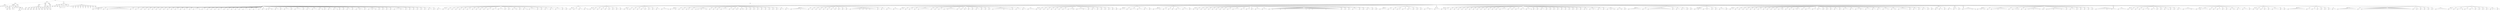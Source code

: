 digraph Tree {
	"t0" [label = "TEI"];
	"t1" [label = "teiHeader"];
	"t2" [label = "fileDesc"];
	"t3" [label = "titleStmt"];
	"t4" [label = "title"];
	"t5" [label = "title"];
	"t6" [label = "title"];
	"t7" [label = "title"];
	"t8" [label = "author"];
	"t9" [label = "idno"];
	"t10" [label = "idno"];
	"t11" [label = "persName"];
	"t12" [label = "forename"];
	"t13" [label = "surname"];
	"t14" [label = "publicationStmt"];
	"t15" [label = "publisher"];
	"t16" [label = "idno"];
	"t17" [label = "idno"];
	"t18" [label = "availability"];
	"t19" [label = "licence"];
	"t20" [label = "ab"];
	"t21" [label = "ref"];
	"t22" [label = "sourceDesc"];
	"t23" [label = "bibl"];
	"t24" [label = "name"];
	"t25" [label = "idno"];
	"t26" [label = "idno"];
	"t27" [label = "availability"];
	"t28" [label = "licence"];
	"t29" [label = "ab"];
	"t30" [label = "ref"];
	"t31" [label = "bibl"];
	"t32" [label = "date"];
	"t33" [label = "idno"];
	"t34" [label = "profileDesc"];
	"t35" [label = "particDesc"];
	"t36" [label = "listPerson"];
	"t37" [label = "person"];
	"t38" [label = "persName"];
	"t39" [label = "person"];
	"t40" [label = "persName"];
	"t41" [label = "person"];
	"t42" [label = "persName"];
	"t43" [label = "person"];
	"t44" [label = "persName"];
	"t45" [label = "person"];
	"t46" [label = "persName"];
	"t47" [label = "person"];
	"t48" [label = "persName"];
	"t49" [label = "person"];
	"t50" [label = "persName"];
	"t51" [label = "person"];
	"t52" [label = "persName"];
	"t53" [label = "person"];
	"t54" [label = "persName"];
	"t55" [label = "person"];
	"t56" [label = "persName"];
	"t57" [label = "textClass"];
	"t58" [label = "keywords"];
	"t59" [label = "term"];
	"t60" [label = "term"];
	"t61" [label = "classCode"];
	"t62" [label = "revisionDesc"];
	"t63" [label = "listChange"];
	"t64" [label = "change"];
	"t65" [label = "text"];
	"t66" [label = "front"];
	"t67" [label = "docTitle"];
	"t68" [label = "titlePart"];
	"t69" [label = "titlePart"];
	"t70" [label = "titlePart"];
	"t71" [label = "titlePart"];
	"t72" [label = "docDate"];
	"t73" [label = "docAuthor"];
	"t74" [label = "div"];
	"t75" [label = "div"];
	"t76" [label = "head"];
	"t77" [label = "p"];
	"t78" [label = "div"];
	"t79" [label = "p"];
	"t80" [label = "div"];
	"t81" [label = "p"];
	"t82" [label = "performance"];
	"t83" [label = "ab"];
	"t84" [label = "div"];
	"t85" [label = "head"];
	"t86" [label = "p"];
	"t87" [label = "castList"];
	"t88" [label = "head"];
	"t89" [label = "castItem"];
	"t90" [label = "role"];
	"t91" [label = "castItem"];
	"t92" [label = "role"];
	"t93" [label = "castItem"];
	"t94" [label = "role"];
	"t95" [label = "castItem"];
	"t96" [label = "role"];
	"t97" [label = "castItem"];
	"t98" [label = "role"];
	"t99" [label = "castItem"];
	"t100" [label = "role"];
	"t101" [label = "castItem"];
	"t102" [label = "role"];
	"t103" [label = "castItem"];
	"t104" [label = "role"];
	"t105" [label = "castItem"];
	"t106" [label = "role"];
	"t107" [label = "castItem"];
	"t108" [label = "role"];
	"t109" [label = "body"];
	"t110" [label = "div"];
	"t111" [label = "head"];
	"t112" [label = "div"];
	"t113" [label = "head"];
	"t114" [label = "stage"];
	"t115" [label = "sp"];
	"t116" [label = "speaker"];
	"t117" [label = "l"];
	"t118" [label = "l"];
	"t119" [label = "sp"];
	"t120" [label = "speaker"];
	"t121" [label = "l"];
	"t122" [label = "l"];
	"t123" [label = "sp"];
	"t124" [label = "speaker"];
	"t125" [label = "l"];
	"t126" [label = "sp"];
	"t127" [label = "speaker"];
	"t128" [label = "l"];
	"t129" [label = "l"];
	"t130" [label = "l"];
	"t131" [label = "l"];
	"t132" [label = "l"];
	"t133" [label = "l"];
	"t134" [label = "l"];
	"t135" [label = "l"];
	"t136" [label = "l"];
	"t137" [label = "l"];
	"t138" [label = "l"];
	"t139" [label = "l"];
	"t140" [label = "l"];
	"t141" [label = "l"];
	"t142" [label = "sp"];
	"t143" [label = "speaker"];
	"t144" [label = "l"];
	"t145" [label = "l"];
	"t146" [label = "sp"];
	"t147" [label = "speaker"];
	"t148" [label = "l"];
	"t149" [label = "l"];
	"t150" [label = "sp"];
	"t151" [label = "speaker"];
	"t152" [label = "l"];
	"t153" [label = "sp"];
	"t154" [label = "speaker"];
	"t155" [label = "l"];
	"t156" [label = "sp"];
	"t157" [label = "speaker"];
	"t158" [label = "l"];
	"t159" [label = "sp"];
	"t160" [label = "speaker"];
	"t161" [label = "l"];
	"t162" [label = "sp"];
	"t163" [label = "speaker"];
	"t164" [label = "l"];
	"t165" [label = "sp"];
	"t166" [label = "speaker"];
	"t167" [label = "l"];
	"t168" [label = "sp"];
	"t169" [label = "speaker"];
	"t170" [label = "l"];
	"t171" [label = "sp"];
	"t172" [label = "speaker"];
	"t173" [label = "l"];
	"t174" [label = "sp"];
	"t175" [label = "speaker"];
	"t176" [label = "l"];
	"t177" [label = "sp"];
	"t178" [label = "speaker"];
	"t179" [label = "l"];
	"t180" [label = "l"];
	"t181" [label = "sp"];
	"t182" [label = "speaker"];
	"t183" [label = "l"];
	"t184" [label = "sp"];
	"t185" [label = "speaker"];
	"t186" [label = "l"];
	"t187" [label = "l"];
	"t188" [label = "sp"];
	"t189" [label = "speaker"];
	"t190" [label = "l"];
	"t191" [label = "sp"];
	"t192" [label = "speaker"];
	"t193" [label = "l"];
	"t194" [label = "l"];
	"t195" [label = "l"];
	"t196" [label = "stage"];
	"t197" [label = "sp"];
	"t198" [label = "speaker"];
	"t199" [label = "l"];
	"t200" [label = "l"];
	"t201" [label = "sp"];
	"t202" [label = "speaker"];
	"t203" [label = "l"];
	"t204" [label = "sp"];
	"t205" [label = "speaker"];
	"t206" [label = "l"];
	"t207" [label = "sp"];
	"t208" [label = "speaker"];
	"t209" [label = "l"];
	"t210" [label = "sp"];
	"t211" [label = "speaker"];
	"t212" [label = "l"];
	"t213" [label = "l"];
	"t214" [label = "sp"];
	"t215" [label = "speaker"];
	"t216" [label = "l"];
	"t217" [label = "sp"];
	"t218" [label = "speaker"];
	"t219" [label = "l"];
	"t220" [label = "sp"];
	"t221" [label = "speaker"];
	"t222" [label = "l"];
	"t223" [label = "sp"];
	"t224" [label = "speaker"];
	"t225" [label = "l"];
	"t226" [label = "sp"];
	"t227" [label = "speaker"];
	"t228" [label = "l"];
	"t229" [label = "sp"];
	"t230" [label = "speaker"];
	"t231" [label = "l"];
	"t232" [label = "l"];
	"t233" [label = "l"];
	"t234" [label = "sp"];
	"t235" [label = "speaker"];
	"t236" [label = "l"];
	"t237" [label = "sp"];
	"t238" [label = "speaker"];
	"t239" [label = "l"];
	"t240" [label = "l"];
	"t241" [label = "sp"];
	"t242" [label = "speaker"];
	"t243" [label = "l"];
	"t244" [label = "sp"];
	"t245" [label = "speaker"];
	"t246" [label = "l"];
	"t247" [label = "sp"];
	"t248" [label = "speaker"];
	"t249" [label = "stage"];
	"t250" [label = "l"];
	"t251" [label = "stage"];
	"t252" [label = "l"];
	"t253" [label = "sp"];
	"t254" [label = "speaker"];
	"t255" [label = "l"];
	"t256" [label = "l"];
	"t257" [label = "sp"];
	"t258" [label = "speaker"];
	"t259" [label = "l"];
	"t260" [label = "sp"];
	"t261" [label = "speaker"];
	"t262" [label = "l"];
	"t263" [label = "l"];
	"t264" [label = "l"];
	"t265" [label = "sp"];
	"t266" [label = "speaker"];
	"t267" [label = "l"];
	"t268" [label = "sp"];
	"t269" [label = "speaker"];
	"t270" [label = "l"];
	"t271" [label = "l"];
	"t272" [label = "l"];
	"t273" [label = "l"];
	"t274" [label = "sp"];
	"t275" [label = "speaker"];
	"t276" [label = "l"];
	"t277" [label = "sp"];
	"t278" [label = "speaker"];
	"t279" [label = "l"];
	"t280" [label = "l"];
	"t281" [label = "sp"];
	"t282" [label = "speaker"];
	"t283" [label = "l"];
	"t284" [label = "l"];
	"t285" [label = "l"];
	"t286" [label = "sp"];
	"t287" [label = "speaker"];
	"t288" [label = "l"];
	"t289" [label = "stage"];
	"t290" [label = "sp"];
	"t291" [label = "speaker"];
	"t292" [label = "l"];
	"t293" [label = "sp"];
	"t294" [label = "speaker"];
	"t295" [label = "l"];
	"t296" [label = "l"];
	"t297" [label = "sp"];
	"t298" [label = "speaker"];
	"t299" [label = "l"];
	"t300" [label = "stage"];
	"t301" [label = "sp"];
	"t302" [label = "speaker"];
	"t303" [label = "l"];
	"t304" [label = "sp"];
	"t305" [label = "speaker"];
	"t306" [label = "l"];
	"t307" [label = "sp"];
	"t308" [label = "speaker"];
	"t309" [label = "l"];
	"t310" [label = "l"];
	"t311" [label = "sp"];
	"t312" [label = "speaker"];
	"t313" [label = "l"];
	"t314" [label = "sp"];
	"t315" [label = "speaker"];
	"t316" [label = "l"];
	"t317" [label = "stage"];
	"t318" [label = "l"];
	"t319" [label = "l"];
	"t320" [label = "sp"];
	"t321" [label = "speaker"];
	"t322" [label = "l"];
	"t323" [label = "sp"];
	"t324" [label = "speaker"];
	"t325" [label = "l"];
	"t326" [label = "stage"];
	"t327" [label = "l"];
	"t328" [label = "stage"];
	"t329" [label = "l"];
	"t330" [label = "sp"];
	"t331" [label = "speaker"];
	"t332" [label = "l"];
	"t333" [label = "sp"];
	"t334" [label = "speaker"];
	"t335" [label = "l"];
	"t336" [label = "sp"];
	"t337" [label = "speaker"];
	"t338" [label = "l"];
	"t339" [label = "sp"];
	"t340" [label = "speaker"];
	"t341" [label = "l"];
	"t342" [label = "sp"];
	"t343" [label = "speaker"];
	"t344" [label = "l"];
	"t345" [label = "l"];
	"t346" [label = "l"];
	"t347" [label = "stage"];
	"t348" [label = "l"];
	"t349" [label = "l"];
	"t350" [label = "sp"];
	"t351" [label = "speaker"];
	"t352" [label = "l"];
	"t353" [label = "sp"];
	"t354" [label = "speaker"];
	"t355" [label = "l"];
	"t356" [label = "sp"];
	"t357" [label = "speaker"];
	"t358" [label = "l"];
	"t359" [label = "sp"];
	"t360" [label = "speaker"];
	"t361" [label = "l"];
	"t362" [label = "sp"];
	"t363" [label = "speaker"];
	"t364" [label = "l"];
	"t365" [label = "sp"];
	"t366" [label = "speaker"];
	"t367" [label = "l"];
	"t368" [label = "sp"];
	"t369" [label = "speaker"];
	"t370" [label = "l"];
	"t371" [label = "l"];
	"t372" [label = "sp"];
	"t373" [label = "speaker"];
	"t374" [label = "l"];
	"t375" [label = "sp"];
	"t376" [label = "speaker"];
	"t377" [label = "l"];
	"t378" [label = "l"];
	"t379" [label = "div"];
	"t380" [label = "head"];
	"t381" [label = "sp"];
	"t382" [label = "speaker"];
	"t383" [label = "l"];
	"t384" [label = "l"];
	"t385" [label = "sp"];
	"t386" [label = "speaker"];
	"t387" [label = "l"];
	"t388" [label = "sp"];
	"t389" [label = "speaker"];
	"t390" [label = "l"];
	"t391" [label = "sp"];
	"t392" [label = "speaker"];
	"t393" [label = "l"];
	"t394" [label = "sp"];
	"t395" [label = "speaker"];
	"t396" [label = "l"];
	"t397" [label = "sp"];
	"t398" [label = "speaker"];
	"t399" [label = "l"];
	"t400" [label = "sp"];
	"t401" [label = "speaker"];
	"t402" [label = "l"];
	"t403" [label = "l"];
	"t404" [label = "sp"];
	"t405" [label = "speaker"];
	"t406" [label = "l"];
	"t407" [label = "sp"];
	"t408" [label = "speaker"];
	"t409" [label = "l"];
	"t410" [label = "sp"];
	"t411" [label = "speaker"];
	"t412" [label = "l"];
	"t413" [label = "sp"];
	"t414" [label = "speaker"];
	"t415" [label = "l"];
	"t416" [label = "sp"];
	"t417" [label = "speaker"];
	"t418" [label = "l"];
	"t419" [label = "l"];
	"t420" [label = "sp"];
	"t421" [label = "speaker"];
	"t422" [label = "l"];
	"t423" [label = "l"];
	"t424" [label = "sp"];
	"t425" [label = "speaker"];
	"t426" [label = "l"];
	"t427" [label = "l"];
	"t428" [label = "l"];
	"t429" [label = "sp"];
	"t430" [label = "speaker"];
	"t431" [label = "l"];
	"t432" [label = "sp"];
	"t433" [label = "speaker"];
	"t434" [label = "l"];
	"t435" [label = "sp"];
	"t436" [label = "speaker"];
	"t437" [label = "l"];
	"t438" [label = "stage"];
	"t439" [label = "l"];
	"t440" [label = "sp"];
	"t441" [label = "speaker"];
	"t442" [label = "l"];
	"t443" [label = "sp"];
	"t444" [label = "speaker"];
	"t445" [label = "l"];
	"t446" [label = "stage"];
	"t447" [label = "sp"];
	"t448" [label = "speaker"];
	"t449" [label = "l"];
	"t450" [label = "l"];
	"t451" [label = "l"];
	"t452" [label = "l"];
	"t453" [label = "sp"];
	"t454" [label = "speaker"];
	"t455" [label = "l"];
	"t456" [label = "sp"];
	"t457" [label = "speaker"];
	"t458" [label = "l"];
	"t459" [label = "sp"];
	"t460" [label = "speaker"];
	"t461" [label = "l"];
	"t462" [label = "l"];
	"t463" [label = "sp"];
	"t464" [label = "speaker"];
	"t465" [label = "l"];
	"t466" [label = "l"];
	"t467" [label = "sp"];
	"t468" [label = "speaker"];
	"t469" [label = "l"];
	"t470" [label = "l"];
	"t471" [label = "l"];
	"t472" [label = "sp"];
	"t473" [label = "speaker"];
	"t474" [label = "l"];
	"t475" [label = "sp"];
	"t476" [label = "speaker"];
	"t477" [label = "l"];
	"t478" [label = "div"];
	"t479" [label = "head"];
	"t480" [label = "sp"];
	"t481" [label = "speaker"];
	"t482" [label = "l"];
	"t483" [label = "sp"];
	"t484" [label = "speaker"];
	"t485" [label = "l"];
	"t486" [label = "l"];
	"t487" [label = "sp"];
	"t488" [label = "speaker"];
	"t489" [label = "l"];
	"t490" [label = "l"];
	"t491" [label = "sp"];
	"t492" [label = "speaker"];
	"t493" [label = "l"];
	"t494" [label = "stage"];
	"t495" [label = "div"];
	"t496" [label = "head"];
	"t497" [label = "sp"];
	"t498" [label = "speaker"];
	"t499" [label = "l"];
	"t500" [label = "sp"];
	"t501" [label = "speaker"];
	"t502" [label = "l"];
	"t503" [label = "sp"];
	"t504" [label = "speaker"];
	"t505" [label = "l"];
	"t506" [label = "sp"];
	"t507" [label = "speaker"];
	"t508" [label = "l"];
	"t509" [label = "sp"];
	"t510" [label = "speaker"];
	"t511" [label = "l"];
	"t512" [label = "sp"];
	"t513" [label = "speaker"];
	"t514" [label = "l"];
	"t515" [label = "sp"];
	"t516" [label = "speaker"];
	"t517" [label = "l"];
	"t518" [label = "sp"];
	"t519" [label = "speaker"];
	"t520" [label = "l"];
	"t521" [label = "sp"];
	"t522" [label = "speaker"];
	"t523" [label = "l"];
	"t524" [label = "div"];
	"t525" [label = "head"];
	"t526" [label = "sp"];
	"t527" [label = "speaker"];
	"t528" [label = "l"];
	"t529" [label = "stage"];
	"t530" [label = "sp"];
	"t531" [label = "speaker"];
	"t532" [label = "l"];
	"t533" [label = "sp"];
	"t534" [label = "speaker"];
	"t535" [label = "l"];
	"t536" [label = "sp"];
	"t537" [label = "speaker"];
	"t538" [label = "l"];
	"t539" [label = "sp"];
	"t540" [label = "speaker"];
	"t541" [label = "l"];
	"t542" [label = "sp"];
	"t543" [label = "speaker"];
	"t544" [label = "l"];
	"t545" [label = "sp"];
	"t546" [label = "speaker"];
	"t547" [label = "l"];
	"t548" [label = "sp"];
	"t549" [label = "speaker"];
	"t550" [label = "l"];
	"t551" [label = "sp"];
	"t552" [label = "speaker"];
	"t553" [label = "l"];
	"t554" [label = "l"];
	"t555" [label = "sp"];
	"t556" [label = "speaker"];
	"t557" [label = "l"];
	"t558" [label = "l"];
	"t559" [label = "l"];
	"t560" [label = "stage"];
	"t561" [label = "div"];
	"t562" [label = "head"];
	"t563" [label = "sp"];
	"t564" [label = "speaker"];
	"t565" [label = "l"];
	"t566" [label = "l"];
	"t567" [label = "stage"];
	"t568" [label = "l"];
	"t569" [label = "sp"];
	"t570" [label = "speaker"];
	"t571" [label = "l"];
	"t572" [label = "sp"];
	"t573" [label = "speaker"];
	"t574" [label = "l"];
	"t575" [label = "sp"];
	"t576" [label = "speaker"];
	"t577" [label = "note"];
	"t578" [label = "l"];
	"t579" [label = "sp"];
	"t580" [label = "speaker"];
	"t581" [label = "l"];
	"t582" [label = "sp"];
	"t583" [label = "speaker"];
	"t584" [label = "stage"];
	"t585" [label = "l"];
	"t586" [label = "stage"];
	"t587" [label = "l"];
	"t588" [label = "l"];
	"t589" [label = "stage"];
	"t590" [label = "l"];
	"t591" [label = "sp"];
	"t592" [label = "speaker"];
	"t593" [label = "l"];
	"t594" [label = "sp"];
	"t595" [label = "speaker"];
	"t596" [label = "l"];
	"t597" [label = "sp"];
	"t598" [label = "speaker"];
	"t599" [label = "l"];
	"t600" [label = "sp"];
	"t601" [label = "speaker"];
	"t602" [label = "l"];
	"t603" [label = "l"];
	"t604" [label = "l"];
	"t605" [label = "l"];
	"t606" [label = "sp"];
	"t607" [label = "speaker"];
	"t608" [label = "l"];
	"t609" [label = "sp"];
	"t610" [label = "speaker"];
	"t611" [label = "l"];
	"t612" [label = "sp"];
	"t613" [label = "speaker"];
	"t614" [label = "l"];
	"t615" [label = "sp"];
	"t616" [label = "speaker"];
	"t617" [label = "stage"];
	"t618" [label = "l"];
	"t619" [label = "sp"];
	"t620" [label = "speaker"];
	"t621" [label = "l"];
	"t622" [label = "sp"];
	"t623" [label = "speaker"];
	"t624" [label = "l"];
	"t625" [label = "sp"];
	"t626" [label = "speaker"];
	"t627" [label = "l"];
	"t628" [label = "sp"];
	"t629" [label = "speaker"];
	"t630" [label = "l"];
	"t631" [label = "sp"];
	"t632" [label = "speaker"];
	"t633" [label = "l"];
	"t634" [label = "sp"];
	"t635" [label = "speaker"];
	"t636" [label = "l"];
	"t637" [label = "sp"];
	"t638" [label = "speaker"];
	"t639" [label = "l"];
	"t640" [label = "sp"];
	"t641" [label = "speaker"];
	"t642" [label = "l"];
	"t643" [label = "sp"];
	"t644" [label = "speaker"];
	"t645" [label = "l"];
	"t646" [label = "sp"];
	"t647" [label = "speaker"];
	"t648" [label = "l"];
	"t649" [label = "l"];
	"t650" [label = "sp"];
	"t651" [label = "speaker"];
	"t652" [label = "l"];
	"t653" [label = "l"];
	"t654" [label = "div"];
	"t655" [label = "head"];
	"t656" [label = "sp"];
	"t657" [label = "speaker"];
	"t658" [label = "l"];
	"t659" [label = "l"];
	"t660" [label = "l"];
	"t661" [label = "l"];
	"t662" [label = "l"];
	"t663" [label = "note"];
	"t664" [label = "l"];
	"t665" [label = "l"];
	"t666" [label = "l"];
	"t667" [label = "l"];
	"t668" [label = "sp"];
	"t669" [label = "speaker"];
	"t670" [label = "l"];
	"t671" [label = "sp"];
	"t672" [label = "speaker"];
	"t673" [label = "l"];
	"t674" [label = "sp"];
	"t675" [label = "speaker"];
	"t676" [label = "l"];
	"t677" [label = "sp"];
	"t678" [label = "speaker"];
	"t679" [label = "l"];
	"t680" [label = "sp"];
	"t681" [label = "speaker"];
	"t682" [label = "l"];
	"t683" [label = "sp"];
	"t684" [label = "speaker"];
	"t685" [label = "l"];
	"t686" [label = "sp"];
	"t687" [label = "speaker"];
	"t688" [label = "l"];
	"t689" [label = "sp"];
	"t690" [label = "speaker"];
	"t691" [label = "l"];
	"t692" [label = "sp"];
	"t693" [label = "speaker"];
	"t694" [label = "l"];
	"t695" [label = "sp"];
	"t696" [label = "speaker"];
	"t697" [label = "l"];
	"t698" [label = "sp"];
	"t699" [label = "speaker"];
	"t700" [label = "l"];
	"t701" [label = "sp"];
	"t702" [label = "speaker"];
	"t703" [label = "l"];
	"t704" [label = "l"];
	"t705" [label = "l"];
	"t706" [label = "l"];
	"t707" [label = "l"];
	"t708" [label = "stage"];
	"t709" [label = "l"];
	"t710" [label = "stage"];
	"t711" [label = "l"];
	"t712" [label = "stage"];
	"t713" [label = "l"];
	"t714" [label = "stage"];
	"t715" [label = "l"];
	"t716" [label = "l"];
	"t717" [label = "l"];
	"t718" [label = "l"];
	"t719" [label = "sp"];
	"t720" [label = "speaker"];
	"t721" [label = "l"];
	"t722" [label = "sp"];
	"t723" [label = "speaker"];
	"t724" [label = "l"];
	"t725" [label = "l"];
	"t726" [label = "sp"];
	"t727" [label = "speaker"];
	"t728" [label = "l"];
	"t729" [label = "l"];
	"t730" [label = "l"];
	"t731" [label = "sp"];
	"t732" [label = "speaker"];
	"t733" [label = "l"];
	"t734" [label = "l"];
	"t735" [label = "l"];
	"t736" [label = "div"];
	"t737" [label = "head"];
	"t738" [label = "sp"];
	"t739" [label = "speaker"];
	"t740" [label = "l"];
	"t741" [label = "l"];
	"t742" [label = "sp"];
	"t743" [label = "speaker"];
	"t744" [label = "l"];
	"t745" [label = "sp"];
	"t746" [label = "speaker"];
	"t747" [label = "l"];
	"t748" [label = "l"];
	"t749" [label = "sp"];
	"t750" [label = "speaker"];
	"t751" [label = "l"];
	"t752" [label = "sp"];
	"t753" [label = "speaker"];
	"t754" [label = "l"];
	"t755" [label = "l"];
	"t756" [label = "l"];
	"t757" [label = "l"];
	"t758" [label = "l"];
	"t759" [label = "l"];
	"t760" [label = "l"];
	"t761" [label = "sp"];
	"t762" [label = "speaker"];
	"t763" [label = "l"];
	"t764" [label = "sp"];
	"t765" [label = "speaker"];
	"t766" [label = "l"];
	"t767" [label = "sp"];
	"t768" [label = "speaker"];
	"t769" [label = "l"];
	"t770" [label = "l"];
	"t771" [label = "sp"];
	"t772" [label = "speaker"];
	"t773" [label = "l"];
	"t774" [label = "stage"];
	"t775" [label = "l"];
	"t776" [label = "l"];
	"t777" [label = "l"];
	"t778" [label = "l"];
	"t779" [label = "l"];
	"t780" [label = "sp"];
	"t781" [label = "speaker"];
	"t782" [label = "l"];
	"t783" [label = "sp"];
	"t784" [label = "speaker"];
	"t785" [label = "l"];
	"t786" [label = "sp"];
	"t787" [label = "speaker"];
	"t788" [label = "l"];
	"t789" [label = "sp"];
	"t790" [label = "speaker"];
	"t791" [label = "l"];
	"t792" [label = "sp"];
	"t793" [label = "speaker"];
	"t794" [label = "l"];
	"t795" [label = "sp"];
	"t796" [label = "speaker"];
	"t797" [label = "l"];
	"t798" [label = "l"];
	"t799" [label = "sp"];
	"t800" [label = "speaker"];
	"t801" [label = "l"];
	"t802" [label = "sp"];
	"t803" [label = "speaker"];
	"t804" [label = "l"];
	"t805" [label = "sp"];
	"t806" [label = "speaker"];
	"t807" [label = "l"];
	"t808" [label = "sp"];
	"t809" [label = "speaker"];
	"t810" [label = "l"];
	"t811" [label = "l"];
	"t812" [label = "l"];
	"t813" [label = "l"];
	"t814" [label = "l"];
	"t815" [label = "l"];
	"t816" [label = "stage"];
	"t817" [label = "l"];
	"t818" [label = "l"];
	"t819" [label = "l"];
	"t820" [label = "stage"];
	"t821" [label = "sp"];
	"t822" [label = "speaker"];
	"t823" [label = "l"];
	"t824" [label = "sp"];
	"t825" [label = "speaker"];
	"t826" [label = "l"];
	"t827" [label = "l"];
	"t828" [label = "l"];
	"t829" [label = "sp"];
	"t830" [label = "speaker"];
	"t831" [label = "l"];
	"t832" [label = "l"];
	"t833" [label = "sp"];
	"t834" [label = "speaker"];
	"t835" [label = "l"];
	"t836" [label = "l"];
	"t837" [label = "l"];
	"t838" [label = "l"];
	"t839" [label = "div"];
	"t840" [label = "head"];
	"t841" [label = "sp"];
	"t842" [label = "speaker"];
	"t843" [label = "l"];
	"t844" [label = "sp"];
	"t845" [label = "speaker"];
	"t846" [label = "l"];
	"t847" [label = "sp"];
	"t848" [label = "speaker"];
	"t849" [label = "l"];
	"t850" [label = "sp"];
	"t851" [label = "speaker"];
	"t852" [label = "l"];
	"t853" [label = "sp"];
	"t854" [label = "speaker"];
	"t855" [label = "l"];
	"t856" [label = "sp"];
	"t857" [label = "speaker"];
	"t858" [label = "l"];
	"t859" [label = "sp"];
	"t860" [label = "speaker"];
	"t861" [label = "l"];
	"t862" [label = "sp"];
	"t863" [label = "speaker"];
	"t864" [label = "l"];
	"t865" [label = "l"];
	"t866" [label = "sp"];
	"t867" [label = "speaker"];
	"t868" [label = "l"];
	"t869" [label = "l"];
	"t870" [label = "stage"];
	"t871" [label = "l"];
	"t872" [label = "sp"];
	"t873" [label = "speaker"];
	"t874" [label = "l"];
	"t875" [label = "l"];
	"t876" [label = "l"];
	"t877" [label = "stage"];
	"t878" [label = "l"];
	"t879" [label = "l"];
	"t880" [label = "sp"];
	"t881" [label = "speaker"];
	"t882" [label = "l"];
	"t883" [label = "sp"];
	"t884" [label = "speaker"];
	"t885" [label = "l"];
	"t886" [label = "l"];
	"t887" [label = "sp"];
	"t888" [label = "speaker"];
	"t889" [label = "l"];
	"t890" [label = "sp"];
	"t891" [label = "speaker"];
	"t892" [label = "l"];
	"t893" [label = "sp"];
	"t894" [label = "speaker"];
	"t895" [label = "l"];
	"t896" [label = "sp"];
	"t897" [label = "speaker"];
	"t898" [label = "l"];
	"t899" [label = "sp"];
	"t900" [label = "speaker"];
	"t901" [label = "l"];
	"t902" [label = "sp"];
	"t903" [label = "speaker"];
	"t904" [label = "l"];
	"t905" [label = "div"];
	"t906" [label = "head"];
	"t907" [label = "sp"];
	"t908" [label = "speaker"];
	"t909" [label = "l"];
	"t910" [label = "l"];
	"t911" [label = "l"];
	"t912" [label = "sp"];
	"t913" [label = "speaker"];
	"t914" [label = "l"];
	"t915" [label = "sp"];
	"t916" [label = "speaker"];
	"t917" [label = "l"];
	"t918" [label = "l"];
	"t919" [label = "l"];
	"t920" [label = "sp"];
	"t921" [label = "speaker"];
	"t922" [label = "l"];
	"t923" [label = "l"];
	"t924" [label = "l"];
	"t925" [label = "sp"];
	"t926" [label = "speaker"];
	"t927" [label = "l"];
	"t928" [label = "l"];
	"t929" [label = "sp"];
	"t930" [label = "speaker"];
	"t931" [label = "l"];
	"t932" [label = "div"];
	"t933" [label = "head"];
	"t934" [label = "sp"];
	"t935" [label = "speaker"];
	"t936" [label = "l"];
	"t937" [label = "l"];
	"t938" [label = "l"];
	"t939" [label = "note"];
	"t940" [label = "l"];
	"t941" [label = "sp"];
	"t942" [label = "speaker"];
	"t943" [label = "l"];
	"t944" [label = "l"];
	"t945" [label = "sp"];
	"t946" [label = "speaker"];
	"t947" [label = "l"];
	"t948" [label = "sp"];
	"t949" [label = "speaker"];
	"t950" [label = "l"];
	"t951" [label = "sp"];
	"t952" [label = "speaker"];
	"t953" [label = "l"];
	"t954" [label = "l"];
	"t955" [label = "l"];
	"t956" [label = "sp"];
	"t957" [label = "speaker"];
	"t958" [label = "l"];
	"t959" [label = "l"];
	"t960" [label = "l"];
	"t961" [label = "sp"];
	"t962" [label = "speaker"];
	"t963" [label = "l"];
	"t964" [label = "div"];
	"t965" [label = "head"];
	"t966" [label = "sp"];
	"t967" [label = "speaker"];
	"t968" [label = "l"];
	"t969" [label = "sp"];
	"t970" [label = "speaker"];
	"t971" [label = "l"];
	"t972" [label = "sp"];
	"t973" [label = "speaker"];
	"t974" [label = "l"];
	"t975" [label = "sp"];
	"t976" [label = "speaker"];
	"t977" [label = "l"];
	"t978" [label = "sp"];
	"t979" [label = "speaker"];
	"t980" [label = "l"];
	"t981" [label = "sp"];
	"t982" [label = "speaker"];
	"t983" [label = "l"];
	"t984" [label = "sp"];
	"t985" [label = "speaker"];
	"t986" [label = "l"];
	"t987" [label = "sp"];
	"t988" [label = "speaker"];
	"t989" [label = "l"];
	"t990" [label = "sp"];
	"t991" [label = "speaker"];
	"t992" [label = "l"];
	"t993" [label = "sp"];
	"t994" [label = "speaker"];
	"t995" [label = "l"];
	"t996" [label = "l"];
	"t997" [label = "sp"];
	"t998" [label = "speaker"];
	"t999" [label = "l"];
	"t1000" [label = "l"];
	"t1001" [label = "l"];
	"t1002" [label = "l"];
	"t1003" [label = "sp"];
	"t1004" [label = "speaker"];
	"t1005" [label = "l"];
	"t1006" [label = "l"];
	"t1007" [label = "sp"];
	"t1008" [label = "speaker"];
	"t1009" [label = "l"];
	"t1010" [label = "l"];
	"t1011" [label = "sp"];
	"t1012" [label = "speaker"];
	"t1013" [label = "l"];
	"t1014" [label = "sp"];
	"t1015" [label = "speaker"];
	"t1016" [label = "l"];
	"t1017" [label = "l"];
	"t1018" [label = "l"];
	"t1019" [label = "sp"];
	"t1020" [label = "speaker"];
	"t1021" [label = "l"];
	"t1022" [label = "l"];
	"t1023" [label = "l"];
	"t1024" [label = "sp"];
	"t1025" [label = "speaker"];
	"t1026" [label = "l"];
	"t1027" [label = "stage"];
	"t1028" [label = "l"];
	"t1029" [label = "l"];
	"t1030" [label = "l"];
	"t1031" [label = "l"];
	"t1032" [label = "stage"];
	"t1033" [label = "l"];
	"t1034" [label = "l"];
	"t1035" [label = "note"];
	"t1036" [label = "l"];
	"t1037" [label = "l"];
	"t1038" [label = "l"];
	"t1039" [label = "l"];
	"t1040" [label = "l"];
	"t1041" [label = "l"];
	"t1042" [label = "l"];
	"t1043" [label = "l"];
	"t1044" [label = "l"];
	"t1045" [label = "l"];
	"t1046" [label = "l"];
	"t1047" [label = "l"];
	"t1048" [label = "l"];
	"t1049" [label = "note"];
	"t1050" [label = "l"];
	"t1051" [label = "note"];
	"t1052" [label = "l"];
	"t1053" [label = "note"];
	"t1054" [label = "l"];
	"t1055" [label = "l"];
	"t1056" [label = "l"];
	"t1057" [label = "l"];
	"t1058" [label = "l"];
	"t1059" [label = "l"];
	"t1060" [label = "l"];
	"t1061" [label = "l"];
	"t1062" [label = "note"];
	"t1063" [label = "l"];
	"t1064" [label = "l"];
	"t1065" [label = "l"];
	"t1066" [label = "l"];
	"t1067" [label = "l"];
	"t1068" [label = "l"];
	"t1069" [label = "l"];
	"t1070" [label = "l"];
	"t1071" [label = "l"];
	"t1072" [label = "sp"];
	"t1073" [label = "speaker"];
	"t1074" [label = "l"];
	"t1075" [label = "sp"];
	"t1076" [label = "speaker"];
	"t1077" [label = "l"];
	"t1078" [label = "sp"];
	"t1079" [label = "speaker"];
	"t1080" [label = "l"];
	"t1081" [label = "sp"];
	"t1082" [label = "speaker"];
	"t1083" [label = "l"];
	"t1084" [label = "l"];
	"t1085" [label = "l"];
	"t1086" [label = "sp"];
	"t1087" [label = "speaker"];
	"t1088" [label = "l"];
	"t1089" [label = "sp"];
	"t1090" [label = "speaker"];
	"t1091" [label = "l"];
	"t1092" [label = "sp"];
	"t1093" [label = "speaker"];
	"t1094" [label = "l"];
	"t1095" [label = "l"];
	"t1096" [label = "sp"];
	"t1097" [label = "speaker"];
	"t1098" [label = "l"];
	"t1099" [label = "sp"];
	"t1100" [label = "speaker"];
	"t1101" [label = "l"];
	"t1102" [label = "div"];
	"t1103" [label = "head"];
	"t1104" [label = "sp"];
	"t1105" [label = "speaker"];
	"t1106" [label = "l"];
	"t1107" [label = "l"];
	"t1108" [label = "l"];
	"t1109" [label = "l"];
	"t1110" [label = "sp"];
	"t1111" [label = "speaker"];
	"t1112" [label = "l"];
	"t1113" [label = "l"];
	"t1114" [label = "sp"];
	"t1115" [label = "speaker"];
	"t1116" [label = "l"];
	"t1117" [label = "sp"];
	"t1118" [label = "speaker"];
	"t1119" [label = "note"];
	"t1120" [label = "l"];
	"t1121" [label = "sp"];
	"t1122" [label = "speaker"];
	"t1123" [label = "l"];
	"t1124" [label = "l"];
	"t1125" [label = "sp"];
	"t1126" [label = "speaker"];
	"t1127" [label = "l"];
	"t1128" [label = "l"];
	"t1129" [label = "sp"];
	"t1130" [label = "speaker"];
	"t1131" [label = "l"];
	"t1132" [label = "sp"];
	"t1133" [label = "speaker"];
	"t1134" [label = "l"];
	"t1135" [label = "sp"];
	"t1136" [label = "speaker"];
	"t1137" [label = "l"];
	"t1138" [label = "sp"];
	"t1139" [label = "speaker"];
	"t1140" [label = "l"];
	"t1141" [label = "l"];
	"t1142" [label = "stage"];
	"t1143" [label = "l"];
	"t1144" [label = "l"];
	"t1145" [label = "div"];
	"t1146" [label = "head"];
	"t1147" [label = "sp"];
	"t1148" [label = "speaker"];
	"t1149" [label = "l"];
	"t1150" [label = "l"];
	"t1151" [label = "l"];
	"t1152" [label = "div"];
	"t1153" [label = "head"];
	"t1154" [label = "sp"];
	"t1155" [label = "speaker"];
	"t1156" [label = "l"];
	"t1157" [label = "sp"];
	"t1158" [label = "speaker"];
	"t1159" [label = "l"];
	"t1160" [label = "l"];
	"t1161" [label = "sp"];
	"t1162" [label = "speaker"];
	"t1163" [label = "l"];
	"t1164" [label = "sp"];
	"t1165" [label = "speaker"];
	"t1166" [label = "l"];
	"t1167" [label = "sp"];
	"t1168" [label = "speaker"];
	"t1169" [label = "l"];
	"t1170" [label = "sp"];
	"t1171" [label = "speaker"];
	"t1172" [label = "l"];
	"t1173" [label = "sp"];
	"t1174" [label = "speaker"];
	"t1175" [label = "l"];
	"t1176" [label = "sp"];
	"t1177" [label = "speaker"];
	"t1178" [label = "l"];
	"t1179" [label = "sp"];
	"t1180" [label = "speaker"];
	"t1181" [label = "l"];
	"t1182" [label = "sp"];
	"t1183" [label = "speaker"];
	"t1184" [label = "l"];
	"t1185" [label = "sp"];
	"t1186" [label = "speaker"];
	"t1187" [label = "l"];
	"t1188" [label = "sp"];
	"t1189" [label = "speaker"];
	"t1190" [label = "l"];
	"t1191" [label = "sp"];
	"t1192" [label = "speaker"];
	"t1193" [label = "l"];
	"t1194" [label = "sp"];
	"t1195" [label = "speaker"];
	"t1196" [label = "l"];
	"t1197" [label = "sp"];
	"t1198" [label = "speaker"];
	"t1199" [label = "l"];
	"t1200" [label = "sp"];
	"t1201" [label = "speaker"];
	"t1202" [label = "l"];
	"t1203" [label = "l"];
	"t1204" [label = "l"];
	"t1205" [label = "l"];
	"t1206" [label = "sp"];
	"t1207" [label = "speaker"];
	"t1208" [label = "l"];
	"t1209" [label = "sp"];
	"t1210" [label = "speaker"];
	"t1211" [label = "l"];
	"t1212" [label = "sp"];
	"t1213" [label = "speaker"];
	"t1214" [label = "l"];
	"t1215" [label = "l"];
	"t1216" [label = "sp"];
	"t1217" [label = "speaker"];
	"t1218" [label = "l"];
	"t1219" [label = "l"];
	"t1220" [label = "sp"];
	"t1221" [label = "speaker"];
	"t1222" [label = "l"];
	"t1223" [label = "l"];
	"t1224" [label = "stage"];
	"t1225" [label = "sp"];
	"t1226" [label = "speaker"];
	"t1227" [label = "l"];
	"t1228" [label = "sp"];
	"t1229" [label = "speaker"];
	"t1230" [label = "l"];
	"t1231" [label = "sp"];
	"t1232" [label = "speaker"];
	"t1233" [label = "l"];
	"t1234" [label = "l"];
	"t1235" [label = "sp"];
	"t1236" [label = "speaker"];
	"t1237" [label = "l"];
	"t1238" [label = "sp"];
	"t1239" [label = "speaker"];
	"t1240" [label = "l"];
	"t1241" [label = "sp"];
	"t1242" [label = "speaker"];
	"t1243" [label = "l"];
	"t1244" [label = "sp"];
	"t1245" [label = "speaker"];
	"t1246" [label = "l"];
	"t1247" [label = "sp"];
	"t1248" [label = "speaker"];
	"t1249" [label = "l"];
	"t1250" [label = "sp"];
	"t1251" [label = "speaker"];
	"t1252" [label = "l"];
	"t1253" [label = "sp"];
	"t1254" [label = "speaker"];
	"t1255" [label = "l"];
	"t1256" [label = "sp"];
	"t1257" [label = "speaker"];
	"t1258" [label = "l"];
	"t1259" [label = "sp"];
	"t1260" [label = "speaker"];
	"t1261" [label = "l"];
	"t1262" [label = "sp"];
	"t1263" [label = "speaker"];
	"t1264" [label = "l"];
	"t1265" [label = "sp"];
	"t1266" [label = "speaker"];
	"t1267" [label = "note"];
	"t1268" [label = "l"];
	"t1269" [label = "sp"];
	"t1270" [label = "speaker"];
	"t1271" [label = "l"];
	"t1272" [label = "note"];
	"t1273" [label = "l"];
	"t1274" [label = "l"];
	"t1275" [label = "sp"];
	"t1276" [label = "speaker"];
	"t1277" [label = "l"];
	"t1278" [label = "l"];
	"t1279" [label = "sp"];
	"t1280" [label = "speaker"];
	"t1281" [label = "l"];
	"t1282" [label = "sp"];
	"t1283" [label = "speaker"];
	"t1284" [label = "l"];
	"t1285" [label = "stage"];
	"t1286" [label = "l"];
	"t1287" [label = "stage"];
	"t1288" [label = "l"];
	"t1289" [label = "sp"];
	"t1290" [label = "speaker"];
	"t1291" [label = "l"];
	"t1292" [label = "stage"];
	"t1293" [label = "l"];
	"t1294" [label = "sp"];
	"t1295" [label = "speaker"];
	"t1296" [label = "l"];
	"t1297" [label = "div"];
	"t1298" [label = "head"];
	"t1299" [label = "sp"];
	"t1300" [label = "speaker"];
	"t1301" [label = "l"];
	"t1302" [label = "l"];
	"t1303" [label = "l"];
	"t1304" [label = "l"];
	"t1305" [label = "l"];
	"t1306" [label = "l"];
	"t1307" [label = "l"];
	"t1308" [label = "l"];
	"t1309" [label = "sp"];
	"t1310" [label = "speaker"];
	"t1311" [label = "l"];
	"t1312" [label = "l"];
	"t1313" [label = "sp"];
	"t1314" [label = "speaker"];
	"t1315" [label = "l"];
	"t1316" [label = "l"];
	"t1317" [label = "l"];
	"t1318" [label = "l"];
	"t1319" [label = "l"];
	"t1320" [label = "l"];
	"t1321" [label = "l"];
	"t1322" [label = "l"];
	"t1323" [label = "l"];
	"t1324" [label = "l"];
	"t1325" [label = "l"];
	"t1326" [label = "l"];
	"t1327" [label = "l"];
	"t1328" [label = "l"];
	"t1329" [label = "l"];
	"t1330" [label = "sp"];
	"t1331" [label = "speaker"];
	"t1332" [label = "l"];
	"t1333" [label = "sp"];
	"t1334" [label = "speaker"];
	"t1335" [label = "l"];
	"t1336" [label = "l"];
	"t1337" [label = "sp"];
	"t1338" [label = "speaker"];
	"t1339" [label = "l"];
	"t1340" [label = "l"];
	"t1341" [label = "sp"];
	"t1342" [label = "speaker"];
	"t1343" [label = "l"];
	"t1344" [label = "sp"];
	"t1345" [label = "speaker"];
	"t1346" [label = "l"];
	"t1347" [label = "div"];
	"t1348" [label = "head"];
	"t1349" [label = "stage"];
	"t1350" [label = "sp"];
	"t1351" [label = "speaker"];
	"t1352" [label = "l"];
	"t1353" [label = "stage"];
	"t1354" [label = "l"];
	"t1355" [label = "l"];
	"t1356" [label = "sp"];
	"t1357" [label = "speaker"];
	"t1358" [label = "l"];
	"t1359" [label = "stage"];
	"t1360" [label = "l"];
	"t1361" [label = "l"];
	"t1362" [label = "sp"];
	"t1363" [label = "speaker"];
	"t1364" [label = "l"];
	"t1365" [label = "sp"];
	"t1366" [label = "speaker"];
	"t1367" [label = "l"];
	"t1368" [label = "sp"];
	"t1369" [label = "speaker"];
	"t1370" [label = "l"];
	"t1371" [label = "l"];
	"t1372" [label = "l"];
	"t1373" [label = "sp"];
	"t1374" [label = "speaker"];
	"t1375" [label = "l"];
	"t1376" [label = "div"];
	"t1377" [label = "head"];
	"t1378" [label = "sp"];
	"t1379" [label = "speaker"];
	"t1380" [label = "l"];
	"t1381" [label = "l"];
	"t1382" [label = "sp"];
	"t1383" [label = "speaker"];
	"t1384" [label = "l"];
	"t1385" [label = "sp"];
	"t1386" [label = "speaker"];
	"t1387" [label = "l"];
	"t1388" [label = "sp"];
	"t1389" [label = "speaker"];
	"t1390" [label = "l"];
	"t1391" [label = "sp"];
	"t1392" [label = "speaker"];
	"t1393" [label = "l"];
	"t1394" [label = "sp"];
	"t1395" [label = "speaker"];
	"t1396" [label = "l"];
	"t1397" [label = "sp"];
	"t1398" [label = "speaker"];
	"t1399" [label = "l"];
	"t1400" [label = "sp"];
	"t1401" [label = "speaker"];
	"t1402" [label = "l"];
	"t1403" [label = "l"];
	"t1404" [label = "sp"];
	"t1405" [label = "speaker"];
	"t1406" [label = "l"];
	"t1407" [label = "sp"];
	"t1408" [label = "speaker"];
	"t1409" [label = "l"];
	"t1410" [label = "sp"];
	"t1411" [label = "speaker"];
	"t1412" [label = "l"];
	"t1413" [label = "sp"];
	"t1414" [label = "speaker"];
	"t1415" [label = "l"];
	"t1416" [label = "sp"];
	"t1417" [label = "speaker"];
	"t1418" [label = "l"];
	"t1419" [label = "stage"];
	"t1420" [label = "l"];
	"t1421" [label = "sp"];
	"t1422" [label = "speaker"];
	"t1423" [label = "l"];
	"t1424" [label = "sp"];
	"t1425" [label = "speaker"];
	"t1426" [label = "l"];
	"t1427" [label = "sp"];
	"t1428" [label = "speaker"];
	"t1429" [label = "l"];
	"t1430" [label = "stage"];
	"t1431" [label = "l"];
	"t1432" [label = "l"];
	"t1433" [label = "sp"];
	"t1434" [label = "speaker"];
	"t1435" [label = "l"];
	"t1436" [label = "sp"];
	"t1437" [label = "speaker"];
	"t1438" [label = "l"];
	"t1439" [label = "l"];
	"t1440" [label = "l"];
	"t1441" [label = "sp"];
	"t1442" [label = "speaker"];
	"t1443" [label = "l"];
	"t1444" [label = "l"];
	"t1445" [label = "sp"];
	"t1446" [label = "speaker"];
	"t1447" [label = "l"];
	"t1448" [label = "l"];
	"t1449" [label = "sp"];
	"t1450" [label = "speaker"];
	"t1451" [label = "l"];
	"t1452" [label = "sp"];
	"t1453" [label = "speaker"];
	"t1454" [label = "l"];
	"t1455" [label = "sp"];
	"t1456" [label = "speaker"];
	"t1457" [label = "l"];
	"t1458" [label = "sp"];
	"t1459" [label = "speaker"];
	"t1460" [label = "l"];
	"t1461" [label = "l"];
	"t1462" [label = "sp"];
	"t1463" [label = "speaker"];
	"t1464" [label = "l"];
	"t1465" [label = "sp"];
	"t1466" [label = "speaker"];
	"t1467" [label = "l"];
	"t1468" [label = "l"];
	"t1469" [label = "l"];
	"t1470" [label = "sp"];
	"t1471" [label = "speaker"];
	"t1472" [label = "l"];
	"t1473" [label = "l"];
	"t1474" [label = "sp"];
	"t1475" [label = "speaker"];
	"t1476" [label = "l"];
	"t1477" [label = "l"];
	"t1478" [label = "stage"];
	"t1479" [label = "l"];
	"t1480" [label = "l"];
	"t1481" [label = "sp"];
	"t1482" [label = "speaker"];
	"t1483" [label = "l"];
	"t1484" [label = "l"];
	"t1485" [label = "l"];
	"t1486" [label = "sp"];
	"t1487" [label = "speaker"];
	"t1488" [label = "l"];
	"t1489" [label = "l"];
	"t1490" [label = "sp"];
	"t1491" [label = "speaker"];
	"t1492" [label = "l"];
	"t1493" [label = "l"];
	"t1494" [label = "sp"];
	"t1495" [label = "speaker"];
	"t1496" [label = "l"];
	"t1497" [label = "l"];
	"t1498" [label = "note"];
	"t1499" [label = "l"];
	"t1500" [label = "sp"];
	"t1501" [label = "speaker"];
	"t1502" [label = "l"];
	"t1503" [label = "stage"];
	"t1504" [label = "l"];
	"t1505" [label = "sp"];
	"t1506" [label = "speaker"];
	"t1507" [label = "l"];
	"t1508" [label = "l"];
	"t1509" [label = "l"];
	"t1510" [label = "l"];
	"t1511" [label = "l"];
	"t1512" [label = "l"];
	"t1513" [label = "sp"];
	"t1514" [label = "speaker"];
	"t1515" [label = "l"];
	"t1516" [label = "sp"];
	"t1517" [label = "speaker"];
	"t1518" [label = "l"];
	"t1519" [label = "l"];
	"t1520" [label = "sp"];
	"t1521" [label = "speaker"];
	"t1522" [label = "l"];
	"t1523" [label = "sp"];
	"t1524" [label = "speaker"];
	"t1525" [label = "l"];
	"t1526" [label = "l"];
	"t1527" [label = "sp"];
	"t1528" [label = "speaker"];
	"t1529" [label = "l"];
	"t1530" [label = "sp"];
	"t1531" [label = "speaker"];
	"t1532" [label = "l"];
	"t1533" [label = "div"];
	"t1534" [label = "head"];
	"t1535" [label = "sp"];
	"t1536" [label = "speaker"];
	"t1537" [label = "l"];
	"t1538" [label = "sp"];
	"t1539" [label = "speaker"];
	"t1540" [label = "l"];
	"t1541" [label = "l"];
	"t1542" [label = "sp"];
	"t1543" [label = "speaker"];
	"t1544" [label = "l"];
	"t1545" [label = "sp"];
	"t1546" [label = "speaker"];
	"t1547" [label = "l"];
	"t1548" [label = "l"];
	"t1549" [label = "div"];
	"t1550" [label = "head"];
	"t1551" [label = "sp"];
	"t1552" [label = "speaker"];
	"t1553" [label = "l"];
	"t1554" [label = "l"];
	"t1555" [label = "sp"];
	"t1556" [label = "speaker"];
	"t1557" [label = "l"];
	"t1558" [label = "div"];
	"t1559" [label = "head"];
	"t1560" [label = "sp"];
	"t1561" [label = "speaker"];
	"t1562" [label = "l"];
	"t1563" [label = "l"];
	"t1564" [label = "l"];
	"t1565" [label = "l"];
	"t1566" [label = "l"];
	"t1567" [label = "note"];
	"t1568" [label = "l"];
	"t1569" [label = "stage"];
	"t1570" [label = "div"];
	"t1571" [label = "head"];
	"t1572" [label = "sp"];
	"t1573" [label = "speaker"];
	"t1574" [label = "l"];
	"t1575" [label = "note"];
	"t1576" [label = "l"];
	"t1577" [label = "note"];
	"t1578" [label = "l"];
	"t1579" [label = "sp"];
	"t1580" [label = "speaker"];
	"t1581" [label = "l"];
	"t1582" [label = "sp"];
	"t1583" [label = "speaker"];
	"t1584" [label = "l"];
	"t1585" [label = "l"];
	"t1586" [label = "l"];
	"t1587" [label = "stage"];
	"t1588" [label = "l"];
	"t1589" [label = "l"];
	"t1590" [label = "l"];
	"t1591" [label = "l"];
	"t1592" [label = "l"];
	"t1593" [label = "l"];
	"t1594" [label = "sp"];
	"t1595" [label = "speaker"];
	"t1596" [label = "l"];
	"t1597" [label = "sp"];
	"t1598" [label = "speaker"];
	"t1599" [label = "l"];
	"t1600" [label = "note"];
	"t1601" [label = "stage"];
	"t1602" [label = "l"];
	"t1603" [label = "sp"];
	"t1604" [label = "speaker"];
	"t1605" [label = "l"];
	"t1606" [label = "sp"];
	"t1607" [label = "speaker"];
	"t1608" [label = "l"];
	"t1609" [label = "note"];
	"t1610" [label = "l"];
	"t1611" [label = "l"];
	"t1612" [label = "note"];
	"t1613" [label = "l"];
	"t1614" [label = "l"];
	"t1615" [label = "l"];
	"t1616" [label = "note"];
	"t1617" [label = "l"];
	"t1618" [label = "sp"];
	"t1619" [label = "speaker"];
	"t1620" [label = "l"];
	"t1621" [label = "sp"];
	"t1622" [label = "speaker"];
	"t1623" [label = "note"];
	"t1624" [label = "l"];
	"t1625" [label = "l"];
	"t1626" [label = "stage"];
	"t1627" [label = "l"];
	"t1628" [label = "l"];
	"t1629" [label = "l"];
	"t1630" [label = "l"];
	"t1631" [label = "stage"];
	"t1632" [label = "l"];
	"t1633" [label = "l"];
	"t1634" [label = "sp"];
	"t1635" [label = "speaker"];
	"t1636" [label = "l"];
	"t1637" [label = "sp"];
	"t1638" [label = "speaker"];
	"t1639" [label = "l"];
	"t1640" [label = "l"];
	"t1641" [label = "l"];
	"t1642" [label = "sp"];
	"t1643" [label = "speaker"];
	"t1644" [label = "l"];
	"t1645" [label = "sp"];
	"t1646" [label = "speaker"];
	"t1647" [label = "l"];
	"t1648" [label = "sp"];
	"t1649" [label = "speaker"];
	"t1650" [label = "l"];
	"t1651" [label = "sp"];
	"t1652" [label = "speaker"];
	"t1653" [label = "l"];
	"t1654" [label = "sp"];
	"t1655" [label = "speaker"];
	"t1656" [label = "l"];
	"t1657" [label = "sp"];
	"t1658" [label = "speaker"];
	"t1659" [label = "l"];
	"t1660" [label = "l"];
	"t1661" [label = "l"];
	"t1662" [label = "l"];
	"t1663" [label = "l"];
	"t1664" [label = "l"];
	"t1665" [label = "stage"];
	"t1666" [label = "l"];
	"t1667" [label = "l"];
	"t1668" [label = "stage"];
	"t1669" [label = "l"];
	"t1670" [label = "l"];
	"t1671" [label = "l"];
	"t1672" [label = "div"];
	"t1673" [label = "head"];
	"t1674" [label = "sp"];
	"t1675" [label = "speaker"];
	"t1676" [label = "l"];
	"t1677" [label = "l"];
	"t1678" [label = "l"];
	"t1679" [label = "l"];
	"t1680" [label = "l"];
	"t1681" [label = "div"];
	"t1682" [label = "head"];
	"t1683" [label = "sp"];
	"t1684" [label = "speaker"];
	"t1685" [label = "l"];
	"t1686" [label = "sp"];
	"t1687" [label = "speaker"];
	"t1688" [label = "l"];
	"t1689" [label = "sp"];
	"t1690" [label = "speaker"];
	"t1691" [label = "l"];
	"t1692" [label = "sp"];
	"t1693" [label = "speaker"];
	"t1694" [label = "l"];
	"t1695" [label = "sp"];
	"t1696" [label = "speaker"];
	"t1697" [label = "l"];
	"t1698" [label = "l"];
	"t1699" [label = "stage"];
	"t1700" [label = "l"];
	"t1701" [label = "sp"];
	"t1702" [label = "speaker"];
	"t1703" [label = "l"];
	"t1704" [label = "l"];
	"t1705" [label = "sp"];
	"t1706" [label = "speaker"];
	"t1707" [label = "l"];
	"t1708" [label = "sp"];
	"t1709" [label = "speaker"];
	"t1710" [label = "l"];
	"t1711" [label = "sp"];
	"t1712" [label = "speaker"];
	"t1713" [label = "l"];
	"t1714" [label = "stage"];
	"t1715" [label = "sp"];
	"t1716" [label = "speaker"];
	"t1717" [label = "l"];
	"t1718" [label = "sp"];
	"t1719" [label = "speaker"];
	"t1720" [label = "l"];
	"t1721" [label = "sp"];
	"t1722" [label = "speaker"];
	"t1723" [label = "l"];
	"t1724" [label = "l"];
	"t1725" [label = "sp"];
	"t1726" [label = "speaker"];
	"t1727" [label = "l"];
	"t1728" [label = "l"];
	"t1729" [label = "l"];
	"t1730" [label = "l"];
	"t1731" [label = "stage"];
	"t1732" [label = "l"];
	"t1733" [label = "l"];
	"t1734" [label = "div"];
	"t1735" [label = "head"];
	"t1736" [label = "sp"];
	"t1737" [label = "speaker"];
	"t1738" [label = "l"];
	"t1739" [label = "sp"];
	"t1740" [label = "speaker"];
	"t1741" [label = "l"];
	"t1742" [label = "l"];
	"t1743" [label = "l"];
	"t1744" [label = "l"];
	"t1745" [label = "l"];
	"t1746" [label = "sp"];
	"t1747" [label = "speaker"];
	"t1748" [label = "l"];
	"t1749" [label = "sp"];
	"t1750" [label = "speaker"];
	"t1751" [label = "l"];
	"t1752" [label = "sp"];
	"t1753" [label = "speaker"];
	"t1754" [label = "l"];
	"t1755" [label = "l"];
	"t1756" [label = "sp"];
	"t1757" [label = "speaker"];
	"t1758" [label = "l"];
	"t1759" [label = "sp"];
	"t1760" [label = "speaker"];
	"t1761" [label = "l"];
	"t1762" [label = "sp"];
	"t1763" [label = "speaker"];
	"t1764" [label = "l"];
	"t1765" [label = "stage"];
	"t1766" [label = "l"];
	"t1767" [label = "sp"];
	"t1768" [label = "speaker"];
	"t1769" [label = "l"];
	"t1770" [label = "l"];
	"t1771" [label = "sp"];
	"t1772" [label = "speaker"];
	"t1773" [label = "l"];
	"t1774" [label = "l"];
	"t1775" [label = "l"];
	"t1776" [label = "sp"];
	"t1777" [label = "speaker"];
	"t1778" [label = "l"];
	"t1779" [label = "div"];
	"t1780" [label = "head"];
	"t1781" [label = "sp"];
	"t1782" [label = "speaker"];
	"t1783" [label = "l"];
	"t1784" [label = "sp"];
	"t1785" [label = "speaker"];
	"t1786" [label = "l"];
	"t1787" [label = "sp"];
	"t1788" [label = "speaker"];
	"t1789" [label = "l"];
	"t1790" [label = "sp"];
	"t1791" [label = "speaker"];
	"t1792" [label = "l"];
	"t1793" [label = "sp"];
	"t1794" [label = "speaker"];
	"t1795" [label = "l"];
	"t1796" [label = "sp"];
	"t1797" [label = "speaker"];
	"t1798" [label = "l"];
	"t1799" [label = "l"];
	"t1800" [label = "l"];
	"t1801" [label = "l"];
	"t1802" [label = "sp"];
	"t1803" [label = "speaker"];
	"t1804" [label = "l"];
	"t1805" [label = "sp"];
	"t1806" [label = "speaker"];
	"t1807" [label = "l"];
	"t1808" [label = "div"];
	"t1809" [label = "head"];
	"t1810" [label = "sp"];
	"t1811" [label = "speaker"];
	"t1812" [label = "l"];
	"t1813" [label = "l"];
	"t1814" [label = "l"];
	"t1815" [label = "l"];
	"t1816" [label = "l"];
	"t1817" [label = "l"];
	"t1818" [label = "l"];
	"t1819" [label = "l"];
	"t1820" [label = "l"];
	"t1821" [label = "l"];
	"t1822" [label = "l"];
	"t1823" [label = "sp"];
	"t1824" [label = "speaker"];
	"t1825" [label = "l"];
	"t1826" [label = "l"];
	"t1827" [label = "sp"];
	"t1828" [label = "speaker"];
	"t1829" [label = "l"];
	"t1830" [label = "l"];
	"t1831" [label = "sp"];
	"t1832" [label = "speaker"];
	"t1833" [label = "l"];
	"t1834" [label = "sp"];
	"t1835" [label = "speaker"];
	"t1836" [label = "l"];
	"t1837" [label = "sp"];
	"t1838" [label = "speaker"];
	"t1839" [label = "l"];
	"t1840" [label = "sp"];
	"t1841" [label = "speaker"];
	"t1842" [label = "l"];
	"t1843" [label = "sp"];
	"t1844" [label = "speaker"];
	"t1845" [label = "l"];
	"t1846" [label = "l"];
	"t1847" [label = "div"];
	"t1848" [label = "head"];
	"t1849" [label = "sp"];
	"t1850" [label = "speaker"];
	"t1851" [label = "l"];
	"t1852" [label = "l"];
	"t1853" [label = "l"];
	"t1854" [label = "l"];
	"t1855" [label = "l"];
	"t1856" [label = "l"];
	"t1857" [label = "l"];
	"t1858" [label = "l"];
	"t1859" [label = "l"];
	"t1860" [label = "l"];
	"t1861" [label = "l"];
	"t1862" [label = "l"];
	"t1863" [label = "sp"];
	"t1864" [label = "speaker"];
	"t1865" [label = "l"];
	"t1866" [label = "sp"];
	"t1867" [label = "speaker"];
	"t1868" [label = "l"];
	"t1869" [label = "l"];
	"t1870" [label = "l"];
	"t1871" [label = "l"];
	"t1872" [label = "l"];
	"t1873" [label = "l"];
	"t1874" [label = "l"];
	"t1875" [label = "l"];
	"t1876" [label = "l"];
	"t1877" [label = "l"];
	"t1878" [label = "l"];
	"t1879" [label = "l"];
	"t1880" [label = "l"];
	"t1881" [label = "l"];
	"t1882" [label = "l"];
	"t1883" [label = "l"];
	"t1884" [label = "l"];
	"t1885" [label = "l"];
	"t1886" [label = "l"];
	"t1887" [label = "l"];
	"t1888" [label = "l"];
	"t1889" [label = "l"];
	"t1890" [label = "l"];
	"t1891" [label = "l"];
	"t1892" [label = "l"];
	"t1893" [label = "l"];
	"t1894" [label = "l"];
	"t1895" [label = "l"];
	"t1896" [label = "l"];
	"t1897" [label = "l"];
	"t1898" [label = "l"];
	"t1899" [label = "l"];
	"t1900" [label = "l"];
	"t1901" [label = "sp"];
	"t1902" [label = "speaker"];
	"t1903" [label = "l"];
	"t1904" [label = "sp"];
	"t1905" [label = "speaker"];
	"t1906" [label = "l"];
	"t1907" [label = "sp"];
	"t1908" [label = "speaker"];
	"t1909" [label = "l"];
	"t1910" [label = "sp"];
	"t1911" [label = "speaker"];
	"t1912" [label = "l"];
	"t1913" [label = "sp"];
	"t1914" [label = "speaker"];
	"t1915" [label = "l"];
	"t1916" [label = "sp"];
	"t1917" [label = "speaker"];
	"t1918" [label = "l"];
	"t1919" [label = "sp"];
	"t1920" [label = "speaker"];
	"t1921" [label = "l"];
	"t1922" [label = "l"];
	"t1923" [label = "l"];
	"t1924" [label = "l"];
	"t1925" [label = "l"];
	"t1926" [label = "l"];
	"t1927" [label = "l"];
	"t1928" [label = "div"];
	"t1929" [label = "head"];
	"t1930" [label = "sp"];
	"t1931" [label = "speaker"];
	"t1932" [label = "l"];
	"t1933" [label = "l"];
	"t1934" [label = "sp"];
	"t1935" [label = "speaker"];
	"t1936" [label = "l"];
	"t1937" [label = "sp"];
	"t1938" [label = "speaker"];
	"t1939" [label = "l"];
	"t1940" [label = "l"];
	"t1941" [label = "stage"];
	"t1942" [label = "sp"];
	"t1943" [label = "speaker"];
	"t1944" [label = "l"];
	"t1945" [label = "l"];
	"t1946" [label = "sp"];
	"t1947" [label = "speaker"];
	"t1948" [label = "l"];
	"t1949" [label = "l"];
	"t1950" [label = "sp"];
	"t1951" [label = "speaker"];
	"t1952" [label = "l"];
	"t1953" [label = "sp"];
	"t1954" [label = "speaker"];
	"t1955" [label = "l"];
	"t1956" [label = "sp"];
	"t1957" [label = "speaker"];
	"t1958" [label = "l"];
	"t1959" [label = "sp"];
	"t1960" [label = "speaker"];
	"t1961" [label = "l"];
	"t1962" [label = "sp"];
	"t1963" [label = "speaker"];
	"t1964" [label = "note"];
	"t1965" [label = "l"];
	"t1966" [label = "l"];
	"t1967" [label = "sp"];
	"t1968" [label = "speaker"];
	"t1969" [label = "l"];
	"t0" -> "t1";
	"t1" -> "t2";
	"t2" -> "t3";
	"t3" -> "t4";
	"t3" -> "t5";
	"t3" -> "t6";
	"t3" -> "t7";
	"t3" -> "t8";
	"t8" -> "t9";
	"t8" -> "t10";
	"t8" -> "t11";
	"t11" -> "t12";
	"t11" -> "t13";
	"t2" -> "t14";
	"t14" -> "t15";
	"t14" -> "t16";
	"t14" -> "t17";
	"t14" -> "t18";
	"t18" -> "t19";
	"t19" -> "t20";
	"t19" -> "t21";
	"t2" -> "t22";
	"t22" -> "t23";
	"t23" -> "t24";
	"t23" -> "t25";
	"t23" -> "t26";
	"t23" -> "t27";
	"t27" -> "t28";
	"t28" -> "t29";
	"t28" -> "t30";
	"t23" -> "t31";
	"t31" -> "t32";
	"t31" -> "t33";
	"t1" -> "t34";
	"t34" -> "t35";
	"t35" -> "t36";
	"t36" -> "t37";
	"t37" -> "t38";
	"t36" -> "t39";
	"t39" -> "t40";
	"t36" -> "t41";
	"t41" -> "t42";
	"t36" -> "t43";
	"t43" -> "t44";
	"t36" -> "t45";
	"t45" -> "t46";
	"t36" -> "t47";
	"t47" -> "t48";
	"t36" -> "t49";
	"t49" -> "t50";
	"t36" -> "t51";
	"t51" -> "t52";
	"t36" -> "t53";
	"t53" -> "t54";
	"t36" -> "t55";
	"t55" -> "t56";
	"t34" -> "t57";
	"t57" -> "t58";
	"t58" -> "t59";
	"t58" -> "t60";
	"t57" -> "t61";
	"t1" -> "t62";
	"t62" -> "t63";
	"t63" -> "t64";
	"t0" -> "t65";
	"t65" -> "t66";
	"t66" -> "t67";
	"t67" -> "t68";
	"t67" -> "t69";
	"t67" -> "t70";
	"t67" -> "t71";
	"t66" -> "t72";
	"t66" -> "t73";
	"t66" -> "t74";
	"t74" -> "t75";
	"t75" -> "t76";
	"t75" -> "t77";
	"t74" -> "t78";
	"t78" -> "t79";
	"t74" -> "t80";
	"t80" -> "t81";
	"t66" -> "t82";
	"t82" -> "t83";
	"t66" -> "t84";
	"t84" -> "t85";
	"t84" -> "t86";
	"t66" -> "t87";
	"t87" -> "t88";
	"t87" -> "t89";
	"t89" -> "t90";
	"t87" -> "t91";
	"t91" -> "t92";
	"t87" -> "t93";
	"t93" -> "t94";
	"t87" -> "t95";
	"t95" -> "t96";
	"t87" -> "t97";
	"t97" -> "t98";
	"t87" -> "t99";
	"t99" -> "t100";
	"t87" -> "t101";
	"t101" -> "t102";
	"t87" -> "t103";
	"t103" -> "t104";
	"t87" -> "t105";
	"t105" -> "t106";
	"t87" -> "t107";
	"t107" -> "t108";
	"t65" -> "t109";
	"t109" -> "t110";
	"t110" -> "t111";
	"t110" -> "t112";
	"t112" -> "t113";
	"t112" -> "t114";
	"t112" -> "t115";
	"t115" -> "t116";
	"t115" -> "t117";
	"t115" -> "t118";
	"t112" -> "t119";
	"t119" -> "t120";
	"t119" -> "t121";
	"t119" -> "t122";
	"t112" -> "t123";
	"t123" -> "t124";
	"t123" -> "t125";
	"t112" -> "t126";
	"t126" -> "t127";
	"t126" -> "t128";
	"t126" -> "t129";
	"t126" -> "t130";
	"t126" -> "t131";
	"t126" -> "t132";
	"t126" -> "t133";
	"t126" -> "t134";
	"t126" -> "t135";
	"t126" -> "t136";
	"t126" -> "t137";
	"t126" -> "t138";
	"t126" -> "t139";
	"t126" -> "t140";
	"t126" -> "t141";
	"t112" -> "t142";
	"t142" -> "t143";
	"t142" -> "t144";
	"t142" -> "t145";
	"t112" -> "t146";
	"t146" -> "t147";
	"t146" -> "t148";
	"t146" -> "t149";
	"t112" -> "t150";
	"t150" -> "t151";
	"t150" -> "t152";
	"t112" -> "t153";
	"t153" -> "t154";
	"t153" -> "t155";
	"t112" -> "t156";
	"t156" -> "t157";
	"t156" -> "t158";
	"t112" -> "t159";
	"t159" -> "t160";
	"t159" -> "t161";
	"t112" -> "t162";
	"t162" -> "t163";
	"t162" -> "t164";
	"t112" -> "t165";
	"t165" -> "t166";
	"t165" -> "t167";
	"t112" -> "t168";
	"t168" -> "t169";
	"t168" -> "t170";
	"t112" -> "t171";
	"t171" -> "t172";
	"t171" -> "t173";
	"t112" -> "t174";
	"t174" -> "t175";
	"t174" -> "t176";
	"t112" -> "t177";
	"t177" -> "t178";
	"t177" -> "t179";
	"t177" -> "t180";
	"t112" -> "t181";
	"t181" -> "t182";
	"t181" -> "t183";
	"t112" -> "t184";
	"t184" -> "t185";
	"t184" -> "t186";
	"t184" -> "t187";
	"t112" -> "t188";
	"t188" -> "t189";
	"t188" -> "t190";
	"t112" -> "t191";
	"t191" -> "t192";
	"t191" -> "t193";
	"t191" -> "t194";
	"t191" -> "t195";
	"t191" -> "t196";
	"t112" -> "t197";
	"t197" -> "t198";
	"t197" -> "t199";
	"t197" -> "t200";
	"t112" -> "t201";
	"t201" -> "t202";
	"t201" -> "t203";
	"t112" -> "t204";
	"t204" -> "t205";
	"t204" -> "t206";
	"t112" -> "t207";
	"t207" -> "t208";
	"t207" -> "t209";
	"t112" -> "t210";
	"t210" -> "t211";
	"t210" -> "t212";
	"t210" -> "t213";
	"t112" -> "t214";
	"t214" -> "t215";
	"t214" -> "t216";
	"t112" -> "t217";
	"t217" -> "t218";
	"t217" -> "t219";
	"t112" -> "t220";
	"t220" -> "t221";
	"t220" -> "t222";
	"t112" -> "t223";
	"t223" -> "t224";
	"t223" -> "t225";
	"t112" -> "t226";
	"t226" -> "t227";
	"t226" -> "t228";
	"t112" -> "t229";
	"t229" -> "t230";
	"t229" -> "t231";
	"t229" -> "t232";
	"t229" -> "t233";
	"t112" -> "t234";
	"t234" -> "t235";
	"t234" -> "t236";
	"t112" -> "t237";
	"t237" -> "t238";
	"t237" -> "t239";
	"t237" -> "t240";
	"t112" -> "t241";
	"t241" -> "t242";
	"t241" -> "t243";
	"t112" -> "t244";
	"t244" -> "t245";
	"t244" -> "t246";
	"t112" -> "t247";
	"t247" -> "t248";
	"t247" -> "t249";
	"t247" -> "t250";
	"t247" -> "t251";
	"t247" -> "t252";
	"t112" -> "t253";
	"t253" -> "t254";
	"t253" -> "t255";
	"t253" -> "t256";
	"t112" -> "t257";
	"t257" -> "t258";
	"t257" -> "t259";
	"t112" -> "t260";
	"t260" -> "t261";
	"t260" -> "t262";
	"t260" -> "t263";
	"t260" -> "t264";
	"t112" -> "t265";
	"t265" -> "t266";
	"t265" -> "t267";
	"t112" -> "t268";
	"t268" -> "t269";
	"t268" -> "t270";
	"t268" -> "t271";
	"t268" -> "t272";
	"t268" -> "t273";
	"t112" -> "t274";
	"t274" -> "t275";
	"t274" -> "t276";
	"t112" -> "t277";
	"t277" -> "t278";
	"t277" -> "t279";
	"t277" -> "t280";
	"t112" -> "t281";
	"t281" -> "t282";
	"t281" -> "t283";
	"t281" -> "t284";
	"t281" -> "t285";
	"t112" -> "t286";
	"t286" -> "t287";
	"t286" -> "t288";
	"t286" -> "t289";
	"t112" -> "t290";
	"t290" -> "t291";
	"t290" -> "t292";
	"t112" -> "t293";
	"t293" -> "t294";
	"t293" -> "t295";
	"t293" -> "t296";
	"t112" -> "t297";
	"t297" -> "t298";
	"t297" -> "t299";
	"t297" -> "t300";
	"t112" -> "t301";
	"t301" -> "t302";
	"t301" -> "t303";
	"t112" -> "t304";
	"t304" -> "t305";
	"t304" -> "t306";
	"t112" -> "t307";
	"t307" -> "t308";
	"t307" -> "t309";
	"t307" -> "t310";
	"t112" -> "t311";
	"t311" -> "t312";
	"t311" -> "t313";
	"t112" -> "t314";
	"t314" -> "t315";
	"t314" -> "t316";
	"t314" -> "t317";
	"t314" -> "t318";
	"t314" -> "t319";
	"t112" -> "t320";
	"t320" -> "t321";
	"t320" -> "t322";
	"t112" -> "t323";
	"t323" -> "t324";
	"t323" -> "t325";
	"t323" -> "t326";
	"t323" -> "t327";
	"t323" -> "t328";
	"t323" -> "t329";
	"t112" -> "t330";
	"t330" -> "t331";
	"t330" -> "t332";
	"t112" -> "t333";
	"t333" -> "t334";
	"t333" -> "t335";
	"t112" -> "t336";
	"t336" -> "t337";
	"t336" -> "t338";
	"t112" -> "t339";
	"t339" -> "t340";
	"t339" -> "t341";
	"t112" -> "t342";
	"t342" -> "t343";
	"t342" -> "t344";
	"t342" -> "t345";
	"t342" -> "t346";
	"t342" -> "t347";
	"t342" -> "t348";
	"t342" -> "t349";
	"t112" -> "t350";
	"t350" -> "t351";
	"t350" -> "t352";
	"t112" -> "t353";
	"t353" -> "t354";
	"t353" -> "t355";
	"t112" -> "t356";
	"t356" -> "t357";
	"t356" -> "t358";
	"t112" -> "t359";
	"t359" -> "t360";
	"t359" -> "t361";
	"t112" -> "t362";
	"t362" -> "t363";
	"t362" -> "t364";
	"t112" -> "t365";
	"t365" -> "t366";
	"t365" -> "t367";
	"t112" -> "t368";
	"t368" -> "t369";
	"t368" -> "t370";
	"t368" -> "t371";
	"t112" -> "t372";
	"t372" -> "t373";
	"t372" -> "t374";
	"t112" -> "t375";
	"t375" -> "t376";
	"t375" -> "t377";
	"t375" -> "t378";
	"t110" -> "t379";
	"t379" -> "t380";
	"t379" -> "t381";
	"t381" -> "t382";
	"t381" -> "t383";
	"t381" -> "t384";
	"t379" -> "t385";
	"t385" -> "t386";
	"t385" -> "t387";
	"t379" -> "t388";
	"t388" -> "t389";
	"t388" -> "t390";
	"t379" -> "t391";
	"t391" -> "t392";
	"t391" -> "t393";
	"t379" -> "t394";
	"t394" -> "t395";
	"t394" -> "t396";
	"t379" -> "t397";
	"t397" -> "t398";
	"t397" -> "t399";
	"t379" -> "t400";
	"t400" -> "t401";
	"t400" -> "t402";
	"t400" -> "t403";
	"t379" -> "t404";
	"t404" -> "t405";
	"t404" -> "t406";
	"t379" -> "t407";
	"t407" -> "t408";
	"t407" -> "t409";
	"t379" -> "t410";
	"t410" -> "t411";
	"t410" -> "t412";
	"t379" -> "t413";
	"t413" -> "t414";
	"t413" -> "t415";
	"t379" -> "t416";
	"t416" -> "t417";
	"t416" -> "t418";
	"t416" -> "t419";
	"t379" -> "t420";
	"t420" -> "t421";
	"t420" -> "t422";
	"t420" -> "t423";
	"t379" -> "t424";
	"t424" -> "t425";
	"t424" -> "t426";
	"t424" -> "t427";
	"t424" -> "t428";
	"t379" -> "t429";
	"t429" -> "t430";
	"t429" -> "t431";
	"t379" -> "t432";
	"t432" -> "t433";
	"t432" -> "t434";
	"t379" -> "t435";
	"t435" -> "t436";
	"t435" -> "t437";
	"t435" -> "t438";
	"t435" -> "t439";
	"t379" -> "t440";
	"t440" -> "t441";
	"t440" -> "t442";
	"t379" -> "t443";
	"t443" -> "t444";
	"t443" -> "t445";
	"t443" -> "t446";
	"t379" -> "t447";
	"t447" -> "t448";
	"t447" -> "t449";
	"t447" -> "t450";
	"t447" -> "t451";
	"t447" -> "t452";
	"t379" -> "t453";
	"t453" -> "t454";
	"t453" -> "t455";
	"t379" -> "t456";
	"t456" -> "t457";
	"t456" -> "t458";
	"t379" -> "t459";
	"t459" -> "t460";
	"t459" -> "t461";
	"t459" -> "t462";
	"t379" -> "t463";
	"t463" -> "t464";
	"t463" -> "t465";
	"t463" -> "t466";
	"t379" -> "t467";
	"t467" -> "t468";
	"t467" -> "t469";
	"t467" -> "t470";
	"t467" -> "t471";
	"t379" -> "t472";
	"t472" -> "t473";
	"t472" -> "t474";
	"t379" -> "t475";
	"t475" -> "t476";
	"t475" -> "t477";
	"t110" -> "t478";
	"t478" -> "t479";
	"t478" -> "t480";
	"t480" -> "t481";
	"t480" -> "t482";
	"t478" -> "t483";
	"t483" -> "t484";
	"t483" -> "t485";
	"t483" -> "t486";
	"t478" -> "t487";
	"t487" -> "t488";
	"t487" -> "t489";
	"t487" -> "t490";
	"t478" -> "t491";
	"t491" -> "t492";
	"t491" -> "t493";
	"t491" -> "t494";
	"t110" -> "t495";
	"t495" -> "t496";
	"t495" -> "t497";
	"t497" -> "t498";
	"t497" -> "t499";
	"t495" -> "t500";
	"t500" -> "t501";
	"t500" -> "t502";
	"t495" -> "t503";
	"t503" -> "t504";
	"t503" -> "t505";
	"t495" -> "t506";
	"t506" -> "t507";
	"t506" -> "t508";
	"t495" -> "t509";
	"t509" -> "t510";
	"t509" -> "t511";
	"t495" -> "t512";
	"t512" -> "t513";
	"t512" -> "t514";
	"t495" -> "t515";
	"t515" -> "t516";
	"t515" -> "t517";
	"t495" -> "t518";
	"t518" -> "t519";
	"t518" -> "t520";
	"t495" -> "t521";
	"t521" -> "t522";
	"t521" -> "t523";
	"t110" -> "t524";
	"t524" -> "t525";
	"t524" -> "t526";
	"t526" -> "t527";
	"t526" -> "t528";
	"t526" -> "t529";
	"t524" -> "t530";
	"t530" -> "t531";
	"t530" -> "t532";
	"t524" -> "t533";
	"t533" -> "t534";
	"t533" -> "t535";
	"t524" -> "t536";
	"t536" -> "t537";
	"t536" -> "t538";
	"t524" -> "t539";
	"t539" -> "t540";
	"t539" -> "t541";
	"t524" -> "t542";
	"t542" -> "t543";
	"t542" -> "t544";
	"t524" -> "t545";
	"t545" -> "t546";
	"t545" -> "t547";
	"t524" -> "t548";
	"t548" -> "t549";
	"t548" -> "t550";
	"t524" -> "t551";
	"t551" -> "t552";
	"t551" -> "t553";
	"t551" -> "t554";
	"t524" -> "t555";
	"t555" -> "t556";
	"t555" -> "t557";
	"t555" -> "t558";
	"t555" -> "t559";
	"t555" -> "t560";
	"t110" -> "t561";
	"t561" -> "t562";
	"t561" -> "t563";
	"t563" -> "t564";
	"t563" -> "t565";
	"t563" -> "t566";
	"t563" -> "t567";
	"t563" -> "t568";
	"t561" -> "t569";
	"t569" -> "t570";
	"t569" -> "t571";
	"t561" -> "t572";
	"t572" -> "t573";
	"t572" -> "t574";
	"t561" -> "t575";
	"t575" -> "t576";
	"t575" -> "t577";
	"t575" -> "t578";
	"t561" -> "t579";
	"t579" -> "t580";
	"t579" -> "t581";
	"t561" -> "t582";
	"t582" -> "t583";
	"t582" -> "t584";
	"t582" -> "t585";
	"t582" -> "t586";
	"t582" -> "t587";
	"t582" -> "t588";
	"t582" -> "t589";
	"t582" -> "t590";
	"t561" -> "t591";
	"t591" -> "t592";
	"t591" -> "t593";
	"t561" -> "t594";
	"t594" -> "t595";
	"t594" -> "t596";
	"t561" -> "t597";
	"t597" -> "t598";
	"t597" -> "t599";
	"t561" -> "t600";
	"t600" -> "t601";
	"t600" -> "t602";
	"t600" -> "t603";
	"t600" -> "t604";
	"t600" -> "t605";
	"t561" -> "t606";
	"t606" -> "t607";
	"t606" -> "t608";
	"t561" -> "t609";
	"t609" -> "t610";
	"t609" -> "t611";
	"t561" -> "t612";
	"t612" -> "t613";
	"t612" -> "t614";
	"t561" -> "t615";
	"t615" -> "t616";
	"t615" -> "t617";
	"t615" -> "t618";
	"t561" -> "t619";
	"t619" -> "t620";
	"t619" -> "t621";
	"t561" -> "t622";
	"t622" -> "t623";
	"t622" -> "t624";
	"t561" -> "t625";
	"t625" -> "t626";
	"t625" -> "t627";
	"t561" -> "t628";
	"t628" -> "t629";
	"t628" -> "t630";
	"t561" -> "t631";
	"t631" -> "t632";
	"t631" -> "t633";
	"t561" -> "t634";
	"t634" -> "t635";
	"t634" -> "t636";
	"t561" -> "t637";
	"t637" -> "t638";
	"t637" -> "t639";
	"t561" -> "t640";
	"t640" -> "t641";
	"t640" -> "t642";
	"t561" -> "t643";
	"t643" -> "t644";
	"t643" -> "t645";
	"t561" -> "t646";
	"t646" -> "t647";
	"t646" -> "t648";
	"t646" -> "t649";
	"t561" -> "t650";
	"t650" -> "t651";
	"t650" -> "t652";
	"t650" -> "t653";
	"t110" -> "t654";
	"t654" -> "t655";
	"t654" -> "t656";
	"t656" -> "t657";
	"t656" -> "t658";
	"t656" -> "t659";
	"t656" -> "t660";
	"t656" -> "t661";
	"t656" -> "t662";
	"t656" -> "t663";
	"t656" -> "t664";
	"t656" -> "t665";
	"t656" -> "t666";
	"t656" -> "t667";
	"t654" -> "t668";
	"t668" -> "t669";
	"t668" -> "t670";
	"t654" -> "t671";
	"t671" -> "t672";
	"t671" -> "t673";
	"t654" -> "t674";
	"t674" -> "t675";
	"t674" -> "t676";
	"t654" -> "t677";
	"t677" -> "t678";
	"t677" -> "t679";
	"t654" -> "t680";
	"t680" -> "t681";
	"t680" -> "t682";
	"t654" -> "t683";
	"t683" -> "t684";
	"t683" -> "t685";
	"t654" -> "t686";
	"t686" -> "t687";
	"t686" -> "t688";
	"t654" -> "t689";
	"t689" -> "t690";
	"t689" -> "t691";
	"t654" -> "t692";
	"t692" -> "t693";
	"t692" -> "t694";
	"t654" -> "t695";
	"t695" -> "t696";
	"t695" -> "t697";
	"t654" -> "t698";
	"t698" -> "t699";
	"t698" -> "t700";
	"t654" -> "t701";
	"t701" -> "t702";
	"t701" -> "t703";
	"t701" -> "t704";
	"t701" -> "t705";
	"t701" -> "t706";
	"t701" -> "t707";
	"t701" -> "t708";
	"t701" -> "t709";
	"t701" -> "t710";
	"t701" -> "t711";
	"t701" -> "t712";
	"t701" -> "t713";
	"t701" -> "t714";
	"t701" -> "t715";
	"t701" -> "t716";
	"t701" -> "t717";
	"t701" -> "t718";
	"t654" -> "t719";
	"t719" -> "t720";
	"t719" -> "t721";
	"t654" -> "t722";
	"t722" -> "t723";
	"t722" -> "t724";
	"t722" -> "t725";
	"t654" -> "t726";
	"t726" -> "t727";
	"t726" -> "t728";
	"t726" -> "t729";
	"t726" -> "t730";
	"t654" -> "t731";
	"t731" -> "t732";
	"t731" -> "t733";
	"t731" -> "t734";
	"t731" -> "t735";
	"t110" -> "t736";
	"t736" -> "t737";
	"t736" -> "t738";
	"t738" -> "t739";
	"t738" -> "t740";
	"t738" -> "t741";
	"t736" -> "t742";
	"t742" -> "t743";
	"t742" -> "t744";
	"t736" -> "t745";
	"t745" -> "t746";
	"t745" -> "t747";
	"t745" -> "t748";
	"t736" -> "t749";
	"t749" -> "t750";
	"t749" -> "t751";
	"t736" -> "t752";
	"t752" -> "t753";
	"t752" -> "t754";
	"t752" -> "t755";
	"t752" -> "t756";
	"t752" -> "t757";
	"t752" -> "t758";
	"t752" -> "t759";
	"t752" -> "t760";
	"t736" -> "t761";
	"t761" -> "t762";
	"t761" -> "t763";
	"t736" -> "t764";
	"t764" -> "t765";
	"t764" -> "t766";
	"t736" -> "t767";
	"t767" -> "t768";
	"t767" -> "t769";
	"t767" -> "t770";
	"t736" -> "t771";
	"t771" -> "t772";
	"t771" -> "t773";
	"t771" -> "t774";
	"t771" -> "t775";
	"t771" -> "t776";
	"t771" -> "t777";
	"t771" -> "t778";
	"t771" -> "t779";
	"t736" -> "t780";
	"t780" -> "t781";
	"t780" -> "t782";
	"t736" -> "t783";
	"t783" -> "t784";
	"t783" -> "t785";
	"t736" -> "t786";
	"t786" -> "t787";
	"t786" -> "t788";
	"t736" -> "t789";
	"t789" -> "t790";
	"t789" -> "t791";
	"t736" -> "t792";
	"t792" -> "t793";
	"t792" -> "t794";
	"t736" -> "t795";
	"t795" -> "t796";
	"t795" -> "t797";
	"t795" -> "t798";
	"t736" -> "t799";
	"t799" -> "t800";
	"t799" -> "t801";
	"t736" -> "t802";
	"t802" -> "t803";
	"t802" -> "t804";
	"t736" -> "t805";
	"t805" -> "t806";
	"t805" -> "t807";
	"t736" -> "t808";
	"t808" -> "t809";
	"t808" -> "t810";
	"t808" -> "t811";
	"t808" -> "t812";
	"t808" -> "t813";
	"t808" -> "t814";
	"t808" -> "t815";
	"t808" -> "t816";
	"t808" -> "t817";
	"t808" -> "t818";
	"t808" -> "t819";
	"t808" -> "t820";
	"t736" -> "t821";
	"t821" -> "t822";
	"t821" -> "t823";
	"t736" -> "t824";
	"t824" -> "t825";
	"t824" -> "t826";
	"t824" -> "t827";
	"t824" -> "t828";
	"t736" -> "t829";
	"t829" -> "t830";
	"t829" -> "t831";
	"t829" -> "t832";
	"t736" -> "t833";
	"t833" -> "t834";
	"t833" -> "t835";
	"t833" -> "t836";
	"t833" -> "t837";
	"t833" -> "t838";
	"t110" -> "t839";
	"t839" -> "t840";
	"t839" -> "t841";
	"t841" -> "t842";
	"t841" -> "t843";
	"t839" -> "t844";
	"t844" -> "t845";
	"t844" -> "t846";
	"t839" -> "t847";
	"t847" -> "t848";
	"t847" -> "t849";
	"t839" -> "t850";
	"t850" -> "t851";
	"t850" -> "t852";
	"t839" -> "t853";
	"t853" -> "t854";
	"t853" -> "t855";
	"t839" -> "t856";
	"t856" -> "t857";
	"t856" -> "t858";
	"t839" -> "t859";
	"t859" -> "t860";
	"t859" -> "t861";
	"t839" -> "t862";
	"t862" -> "t863";
	"t862" -> "t864";
	"t862" -> "t865";
	"t839" -> "t866";
	"t866" -> "t867";
	"t866" -> "t868";
	"t866" -> "t869";
	"t866" -> "t870";
	"t866" -> "t871";
	"t839" -> "t872";
	"t872" -> "t873";
	"t872" -> "t874";
	"t872" -> "t875";
	"t872" -> "t876";
	"t872" -> "t877";
	"t872" -> "t878";
	"t872" -> "t879";
	"t839" -> "t880";
	"t880" -> "t881";
	"t880" -> "t882";
	"t839" -> "t883";
	"t883" -> "t884";
	"t883" -> "t885";
	"t883" -> "t886";
	"t839" -> "t887";
	"t887" -> "t888";
	"t887" -> "t889";
	"t839" -> "t890";
	"t890" -> "t891";
	"t890" -> "t892";
	"t839" -> "t893";
	"t893" -> "t894";
	"t893" -> "t895";
	"t839" -> "t896";
	"t896" -> "t897";
	"t896" -> "t898";
	"t839" -> "t899";
	"t899" -> "t900";
	"t899" -> "t901";
	"t839" -> "t902";
	"t902" -> "t903";
	"t902" -> "t904";
	"t110" -> "t905";
	"t905" -> "t906";
	"t905" -> "t907";
	"t907" -> "t908";
	"t907" -> "t909";
	"t907" -> "t910";
	"t907" -> "t911";
	"t905" -> "t912";
	"t912" -> "t913";
	"t912" -> "t914";
	"t905" -> "t915";
	"t915" -> "t916";
	"t915" -> "t917";
	"t915" -> "t918";
	"t915" -> "t919";
	"t905" -> "t920";
	"t920" -> "t921";
	"t920" -> "t922";
	"t920" -> "t923";
	"t920" -> "t924";
	"t905" -> "t925";
	"t925" -> "t926";
	"t925" -> "t927";
	"t925" -> "t928";
	"t905" -> "t929";
	"t929" -> "t930";
	"t929" -> "t931";
	"t110" -> "t932";
	"t932" -> "t933";
	"t932" -> "t934";
	"t934" -> "t935";
	"t934" -> "t936";
	"t934" -> "t937";
	"t934" -> "t938";
	"t934" -> "t939";
	"t934" -> "t940";
	"t932" -> "t941";
	"t941" -> "t942";
	"t941" -> "t943";
	"t941" -> "t944";
	"t932" -> "t945";
	"t945" -> "t946";
	"t945" -> "t947";
	"t932" -> "t948";
	"t948" -> "t949";
	"t948" -> "t950";
	"t932" -> "t951";
	"t951" -> "t952";
	"t951" -> "t953";
	"t951" -> "t954";
	"t951" -> "t955";
	"t932" -> "t956";
	"t956" -> "t957";
	"t956" -> "t958";
	"t956" -> "t959";
	"t956" -> "t960";
	"t932" -> "t961";
	"t961" -> "t962";
	"t961" -> "t963";
	"t110" -> "t964";
	"t964" -> "t965";
	"t964" -> "t966";
	"t966" -> "t967";
	"t966" -> "t968";
	"t964" -> "t969";
	"t969" -> "t970";
	"t969" -> "t971";
	"t964" -> "t972";
	"t972" -> "t973";
	"t972" -> "t974";
	"t964" -> "t975";
	"t975" -> "t976";
	"t975" -> "t977";
	"t964" -> "t978";
	"t978" -> "t979";
	"t978" -> "t980";
	"t964" -> "t981";
	"t981" -> "t982";
	"t981" -> "t983";
	"t964" -> "t984";
	"t984" -> "t985";
	"t984" -> "t986";
	"t964" -> "t987";
	"t987" -> "t988";
	"t987" -> "t989";
	"t964" -> "t990";
	"t990" -> "t991";
	"t990" -> "t992";
	"t964" -> "t993";
	"t993" -> "t994";
	"t993" -> "t995";
	"t993" -> "t996";
	"t964" -> "t997";
	"t997" -> "t998";
	"t997" -> "t999";
	"t997" -> "t1000";
	"t997" -> "t1001";
	"t997" -> "t1002";
	"t964" -> "t1003";
	"t1003" -> "t1004";
	"t1003" -> "t1005";
	"t1003" -> "t1006";
	"t964" -> "t1007";
	"t1007" -> "t1008";
	"t1007" -> "t1009";
	"t1007" -> "t1010";
	"t964" -> "t1011";
	"t1011" -> "t1012";
	"t1011" -> "t1013";
	"t964" -> "t1014";
	"t1014" -> "t1015";
	"t1014" -> "t1016";
	"t1014" -> "t1017";
	"t1014" -> "t1018";
	"t964" -> "t1019";
	"t1019" -> "t1020";
	"t1019" -> "t1021";
	"t1019" -> "t1022";
	"t1019" -> "t1023";
	"t964" -> "t1024";
	"t1024" -> "t1025";
	"t1024" -> "t1026";
	"t1024" -> "t1027";
	"t1024" -> "t1028";
	"t1024" -> "t1029";
	"t1024" -> "t1030";
	"t1024" -> "t1031";
	"t1024" -> "t1032";
	"t1024" -> "t1033";
	"t1024" -> "t1034";
	"t1024" -> "t1035";
	"t1024" -> "t1036";
	"t1024" -> "t1037";
	"t1024" -> "t1038";
	"t1024" -> "t1039";
	"t1024" -> "t1040";
	"t1024" -> "t1041";
	"t1024" -> "t1042";
	"t1024" -> "t1043";
	"t1024" -> "t1044";
	"t1024" -> "t1045";
	"t1024" -> "t1046";
	"t1024" -> "t1047";
	"t1024" -> "t1048";
	"t1024" -> "t1049";
	"t1024" -> "t1050";
	"t1024" -> "t1051";
	"t1024" -> "t1052";
	"t1024" -> "t1053";
	"t1024" -> "t1054";
	"t1024" -> "t1055";
	"t1024" -> "t1056";
	"t1024" -> "t1057";
	"t1024" -> "t1058";
	"t1024" -> "t1059";
	"t1024" -> "t1060";
	"t1024" -> "t1061";
	"t1024" -> "t1062";
	"t1024" -> "t1063";
	"t1024" -> "t1064";
	"t1024" -> "t1065";
	"t1024" -> "t1066";
	"t1024" -> "t1067";
	"t1024" -> "t1068";
	"t1024" -> "t1069";
	"t1024" -> "t1070";
	"t1024" -> "t1071";
	"t964" -> "t1072";
	"t1072" -> "t1073";
	"t1072" -> "t1074";
	"t964" -> "t1075";
	"t1075" -> "t1076";
	"t1075" -> "t1077";
	"t964" -> "t1078";
	"t1078" -> "t1079";
	"t1078" -> "t1080";
	"t964" -> "t1081";
	"t1081" -> "t1082";
	"t1081" -> "t1083";
	"t1081" -> "t1084";
	"t1081" -> "t1085";
	"t964" -> "t1086";
	"t1086" -> "t1087";
	"t1086" -> "t1088";
	"t964" -> "t1089";
	"t1089" -> "t1090";
	"t1089" -> "t1091";
	"t964" -> "t1092";
	"t1092" -> "t1093";
	"t1092" -> "t1094";
	"t1092" -> "t1095";
	"t964" -> "t1096";
	"t1096" -> "t1097";
	"t1096" -> "t1098";
	"t964" -> "t1099";
	"t1099" -> "t1100";
	"t1099" -> "t1101";
	"t110" -> "t1102";
	"t1102" -> "t1103";
	"t1102" -> "t1104";
	"t1104" -> "t1105";
	"t1104" -> "t1106";
	"t1104" -> "t1107";
	"t1104" -> "t1108";
	"t1104" -> "t1109";
	"t1102" -> "t1110";
	"t1110" -> "t1111";
	"t1110" -> "t1112";
	"t1110" -> "t1113";
	"t1102" -> "t1114";
	"t1114" -> "t1115";
	"t1114" -> "t1116";
	"t1102" -> "t1117";
	"t1117" -> "t1118";
	"t1117" -> "t1119";
	"t1117" -> "t1120";
	"t1102" -> "t1121";
	"t1121" -> "t1122";
	"t1121" -> "t1123";
	"t1121" -> "t1124";
	"t1102" -> "t1125";
	"t1125" -> "t1126";
	"t1125" -> "t1127";
	"t1125" -> "t1128";
	"t1102" -> "t1129";
	"t1129" -> "t1130";
	"t1129" -> "t1131";
	"t1102" -> "t1132";
	"t1132" -> "t1133";
	"t1132" -> "t1134";
	"t1102" -> "t1135";
	"t1135" -> "t1136";
	"t1135" -> "t1137";
	"t1102" -> "t1138";
	"t1138" -> "t1139";
	"t1138" -> "t1140";
	"t1138" -> "t1141";
	"t1138" -> "t1142";
	"t1138" -> "t1143";
	"t1138" -> "t1144";
	"t110" -> "t1145";
	"t1145" -> "t1146";
	"t1145" -> "t1147";
	"t1147" -> "t1148";
	"t1147" -> "t1149";
	"t1147" -> "t1150";
	"t1147" -> "t1151";
	"t110" -> "t1152";
	"t1152" -> "t1153";
	"t1152" -> "t1154";
	"t1154" -> "t1155";
	"t1154" -> "t1156";
	"t1152" -> "t1157";
	"t1157" -> "t1158";
	"t1157" -> "t1159";
	"t1157" -> "t1160";
	"t1152" -> "t1161";
	"t1161" -> "t1162";
	"t1161" -> "t1163";
	"t1152" -> "t1164";
	"t1164" -> "t1165";
	"t1164" -> "t1166";
	"t1152" -> "t1167";
	"t1167" -> "t1168";
	"t1167" -> "t1169";
	"t1152" -> "t1170";
	"t1170" -> "t1171";
	"t1170" -> "t1172";
	"t1152" -> "t1173";
	"t1173" -> "t1174";
	"t1173" -> "t1175";
	"t1152" -> "t1176";
	"t1176" -> "t1177";
	"t1176" -> "t1178";
	"t1152" -> "t1179";
	"t1179" -> "t1180";
	"t1179" -> "t1181";
	"t1152" -> "t1182";
	"t1182" -> "t1183";
	"t1182" -> "t1184";
	"t1152" -> "t1185";
	"t1185" -> "t1186";
	"t1185" -> "t1187";
	"t1152" -> "t1188";
	"t1188" -> "t1189";
	"t1188" -> "t1190";
	"t1152" -> "t1191";
	"t1191" -> "t1192";
	"t1191" -> "t1193";
	"t1152" -> "t1194";
	"t1194" -> "t1195";
	"t1194" -> "t1196";
	"t1152" -> "t1197";
	"t1197" -> "t1198";
	"t1197" -> "t1199";
	"t1152" -> "t1200";
	"t1200" -> "t1201";
	"t1200" -> "t1202";
	"t1200" -> "t1203";
	"t1200" -> "t1204";
	"t1200" -> "t1205";
	"t1152" -> "t1206";
	"t1206" -> "t1207";
	"t1206" -> "t1208";
	"t1152" -> "t1209";
	"t1209" -> "t1210";
	"t1209" -> "t1211";
	"t1152" -> "t1212";
	"t1212" -> "t1213";
	"t1212" -> "t1214";
	"t1212" -> "t1215";
	"t1152" -> "t1216";
	"t1216" -> "t1217";
	"t1216" -> "t1218";
	"t1216" -> "t1219";
	"t1152" -> "t1220";
	"t1220" -> "t1221";
	"t1220" -> "t1222";
	"t1220" -> "t1223";
	"t1220" -> "t1224";
	"t1152" -> "t1225";
	"t1225" -> "t1226";
	"t1225" -> "t1227";
	"t1152" -> "t1228";
	"t1228" -> "t1229";
	"t1228" -> "t1230";
	"t1152" -> "t1231";
	"t1231" -> "t1232";
	"t1231" -> "t1233";
	"t1231" -> "t1234";
	"t1152" -> "t1235";
	"t1235" -> "t1236";
	"t1235" -> "t1237";
	"t1152" -> "t1238";
	"t1238" -> "t1239";
	"t1238" -> "t1240";
	"t1152" -> "t1241";
	"t1241" -> "t1242";
	"t1241" -> "t1243";
	"t1152" -> "t1244";
	"t1244" -> "t1245";
	"t1244" -> "t1246";
	"t1152" -> "t1247";
	"t1247" -> "t1248";
	"t1247" -> "t1249";
	"t1152" -> "t1250";
	"t1250" -> "t1251";
	"t1250" -> "t1252";
	"t1152" -> "t1253";
	"t1253" -> "t1254";
	"t1253" -> "t1255";
	"t1152" -> "t1256";
	"t1256" -> "t1257";
	"t1256" -> "t1258";
	"t1152" -> "t1259";
	"t1259" -> "t1260";
	"t1259" -> "t1261";
	"t1152" -> "t1262";
	"t1262" -> "t1263";
	"t1262" -> "t1264";
	"t1152" -> "t1265";
	"t1265" -> "t1266";
	"t1265" -> "t1267";
	"t1265" -> "t1268";
	"t1152" -> "t1269";
	"t1269" -> "t1270";
	"t1269" -> "t1271";
	"t1269" -> "t1272";
	"t1269" -> "t1273";
	"t1269" -> "t1274";
	"t1152" -> "t1275";
	"t1275" -> "t1276";
	"t1275" -> "t1277";
	"t1275" -> "t1278";
	"t1152" -> "t1279";
	"t1279" -> "t1280";
	"t1279" -> "t1281";
	"t1152" -> "t1282";
	"t1282" -> "t1283";
	"t1282" -> "t1284";
	"t1282" -> "t1285";
	"t1282" -> "t1286";
	"t1282" -> "t1287";
	"t1282" -> "t1288";
	"t1152" -> "t1289";
	"t1289" -> "t1290";
	"t1289" -> "t1291";
	"t1289" -> "t1292";
	"t1289" -> "t1293";
	"t1152" -> "t1294";
	"t1294" -> "t1295";
	"t1294" -> "t1296";
	"t110" -> "t1297";
	"t1297" -> "t1298";
	"t1297" -> "t1299";
	"t1299" -> "t1300";
	"t1299" -> "t1301";
	"t1299" -> "t1302";
	"t1299" -> "t1303";
	"t1299" -> "t1304";
	"t1299" -> "t1305";
	"t1299" -> "t1306";
	"t1299" -> "t1307";
	"t1299" -> "t1308";
	"t1297" -> "t1309";
	"t1309" -> "t1310";
	"t1309" -> "t1311";
	"t1309" -> "t1312";
	"t1297" -> "t1313";
	"t1313" -> "t1314";
	"t1313" -> "t1315";
	"t1313" -> "t1316";
	"t1313" -> "t1317";
	"t1313" -> "t1318";
	"t1313" -> "t1319";
	"t1313" -> "t1320";
	"t1313" -> "t1321";
	"t1313" -> "t1322";
	"t1313" -> "t1323";
	"t1313" -> "t1324";
	"t1313" -> "t1325";
	"t1313" -> "t1326";
	"t1313" -> "t1327";
	"t1313" -> "t1328";
	"t1313" -> "t1329";
	"t1297" -> "t1330";
	"t1330" -> "t1331";
	"t1330" -> "t1332";
	"t1297" -> "t1333";
	"t1333" -> "t1334";
	"t1333" -> "t1335";
	"t1333" -> "t1336";
	"t1297" -> "t1337";
	"t1337" -> "t1338";
	"t1337" -> "t1339";
	"t1337" -> "t1340";
	"t1297" -> "t1341";
	"t1341" -> "t1342";
	"t1341" -> "t1343";
	"t1297" -> "t1344";
	"t1344" -> "t1345";
	"t1344" -> "t1346";
	"t110" -> "t1347";
	"t1347" -> "t1348";
	"t1347" -> "t1349";
	"t1347" -> "t1350";
	"t1350" -> "t1351";
	"t1350" -> "t1352";
	"t1350" -> "t1353";
	"t1350" -> "t1354";
	"t1350" -> "t1355";
	"t1347" -> "t1356";
	"t1356" -> "t1357";
	"t1356" -> "t1358";
	"t1356" -> "t1359";
	"t1356" -> "t1360";
	"t1356" -> "t1361";
	"t1347" -> "t1362";
	"t1362" -> "t1363";
	"t1362" -> "t1364";
	"t1347" -> "t1365";
	"t1365" -> "t1366";
	"t1365" -> "t1367";
	"t1347" -> "t1368";
	"t1368" -> "t1369";
	"t1368" -> "t1370";
	"t1368" -> "t1371";
	"t1368" -> "t1372";
	"t1347" -> "t1373";
	"t1373" -> "t1374";
	"t1373" -> "t1375";
	"t110" -> "t1376";
	"t1376" -> "t1377";
	"t1376" -> "t1378";
	"t1378" -> "t1379";
	"t1378" -> "t1380";
	"t1378" -> "t1381";
	"t1376" -> "t1382";
	"t1382" -> "t1383";
	"t1382" -> "t1384";
	"t1376" -> "t1385";
	"t1385" -> "t1386";
	"t1385" -> "t1387";
	"t1376" -> "t1388";
	"t1388" -> "t1389";
	"t1388" -> "t1390";
	"t1376" -> "t1391";
	"t1391" -> "t1392";
	"t1391" -> "t1393";
	"t1376" -> "t1394";
	"t1394" -> "t1395";
	"t1394" -> "t1396";
	"t1376" -> "t1397";
	"t1397" -> "t1398";
	"t1397" -> "t1399";
	"t1376" -> "t1400";
	"t1400" -> "t1401";
	"t1400" -> "t1402";
	"t1400" -> "t1403";
	"t1376" -> "t1404";
	"t1404" -> "t1405";
	"t1404" -> "t1406";
	"t1376" -> "t1407";
	"t1407" -> "t1408";
	"t1407" -> "t1409";
	"t1376" -> "t1410";
	"t1410" -> "t1411";
	"t1410" -> "t1412";
	"t1376" -> "t1413";
	"t1413" -> "t1414";
	"t1413" -> "t1415";
	"t1376" -> "t1416";
	"t1416" -> "t1417";
	"t1416" -> "t1418";
	"t1416" -> "t1419";
	"t1416" -> "t1420";
	"t1376" -> "t1421";
	"t1421" -> "t1422";
	"t1421" -> "t1423";
	"t1376" -> "t1424";
	"t1424" -> "t1425";
	"t1424" -> "t1426";
	"t1376" -> "t1427";
	"t1427" -> "t1428";
	"t1427" -> "t1429";
	"t1427" -> "t1430";
	"t1427" -> "t1431";
	"t1427" -> "t1432";
	"t1376" -> "t1433";
	"t1433" -> "t1434";
	"t1433" -> "t1435";
	"t1376" -> "t1436";
	"t1436" -> "t1437";
	"t1436" -> "t1438";
	"t1436" -> "t1439";
	"t1436" -> "t1440";
	"t1376" -> "t1441";
	"t1441" -> "t1442";
	"t1441" -> "t1443";
	"t1441" -> "t1444";
	"t1376" -> "t1445";
	"t1445" -> "t1446";
	"t1445" -> "t1447";
	"t1445" -> "t1448";
	"t1376" -> "t1449";
	"t1449" -> "t1450";
	"t1449" -> "t1451";
	"t1376" -> "t1452";
	"t1452" -> "t1453";
	"t1452" -> "t1454";
	"t1376" -> "t1455";
	"t1455" -> "t1456";
	"t1455" -> "t1457";
	"t1376" -> "t1458";
	"t1458" -> "t1459";
	"t1458" -> "t1460";
	"t1458" -> "t1461";
	"t1376" -> "t1462";
	"t1462" -> "t1463";
	"t1462" -> "t1464";
	"t1376" -> "t1465";
	"t1465" -> "t1466";
	"t1465" -> "t1467";
	"t1465" -> "t1468";
	"t1465" -> "t1469";
	"t1376" -> "t1470";
	"t1470" -> "t1471";
	"t1470" -> "t1472";
	"t1470" -> "t1473";
	"t1376" -> "t1474";
	"t1474" -> "t1475";
	"t1474" -> "t1476";
	"t1474" -> "t1477";
	"t1474" -> "t1478";
	"t1474" -> "t1479";
	"t1474" -> "t1480";
	"t1376" -> "t1481";
	"t1481" -> "t1482";
	"t1481" -> "t1483";
	"t1481" -> "t1484";
	"t1481" -> "t1485";
	"t1376" -> "t1486";
	"t1486" -> "t1487";
	"t1486" -> "t1488";
	"t1486" -> "t1489";
	"t1376" -> "t1490";
	"t1490" -> "t1491";
	"t1490" -> "t1492";
	"t1490" -> "t1493";
	"t1376" -> "t1494";
	"t1494" -> "t1495";
	"t1494" -> "t1496";
	"t1494" -> "t1497";
	"t1494" -> "t1498";
	"t1494" -> "t1499";
	"t1376" -> "t1500";
	"t1500" -> "t1501";
	"t1500" -> "t1502";
	"t1500" -> "t1503";
	"t1500" -> "t1504";
	"t1376" -> "t1505";
	"t1505" -> "t1506";
	"t1505" -> "t1507";
	"t1505" -> "t1508";
	"t1505" -> "t1509";
	"t1505" -> "t1510";
	"t1505" -> "t1511";
	"t1505" -> "t1512";
	"t1376" -> "t1513";
	"t1513" -> "t1514";
	"t1513" -> "t1515";
	"t1376" -> "t1516";
	"t1516" -> "t1517";
	"t1516" -> "t1518";
	"t1516" -> "t1519";
	"t1376" -> "t1520";
	"t1520" -> "t1521";
	"t1520" -> "t1522";
	"t1376" -> "t1523";
	"t1523" -> "t1524";
	"t1523" -> "t1525";
	"t1523" -> "t1526";
	"t1376" -> "t1527";
	"t1527" -> "t1528";
	"t1527" -> "t1529";
	"t1376" -> "t1530";
	"t1530" -> "t1531";
	"t1530" -> "t1532";
	"t110" -> "t1533";
	"t1533" -> "t1534";
	"t1533" -> "t1535";
	"t1535" -> "t1536";
	"t1535" -> "t1537";
	"t1533" -> "t1538";
	"t1538" -> "t1539";
	"t1538" -> "t1540";
	"t1538" -> "t1541";
	"t1533" -> "t1542";
	"t1542" -> "t1543";
	"t1542" -> "t1544";
	"t1533" -> "t1545";
	"t1545" -> "t1546";
	"t1545" -> "t1547";
	"t1545" -> "t1548";
	"t110" -> "t1549";
	"t1549" -> "t1550";
	"t1549" -> "t1551";
	"t1551" -> "t1552";
	"t1551" -> "t1553";
	"t1551" -> "t1554";
	"t1549" -> "t1555";
	"t1555" -> "t1556";
	"t1555" -> "t1557";
	"t110" -> "t1558";
	"t1558" -> "t1559";
	"t1558" -> "t1560";
	"t1560" -> "t1561";
	"t1560" -> "t1562";
	"t1560" -> "t1563";
	"t1560" -> "t1564";
	"t1560" -> "t1565";
	"t1560" -> "t1566";
	"t1560" -> "t1567";
	"t1560" -> "t1568";
	"t1560" -> "t1569";
	"t110" -> "t1570";
	"t1570" -> "t1571";
	"t1570" -> "t1572";
	"t1572" -> "t1573";
	"t1572" -> "t1574";
	"t1572" -> "t1575";
	"t1572" -> "t1576";
	"t1572" -> "t1577";
	"t1572" -> "t1578";
	"t1570" -> "t1579";
	"t1579" -> "t1580";
	"t1579" -> "t1581";
	"t1570" -> "t1582";
	"t1582" -> "t1583";
	"t1582" -> "t1584";
	"t1582" -> "t1585";
	"t1582" -> "t1586";
	"t1582" -> "t1587";
	"t1582" -> "t1588";
	"t1582" -> "t1589";
	"t1582" -> "t1590";
	"t1582" -> "t1591";
	"t1582" -> "t1592";
	"t1582" -> "t1593";
	"t1570" -> "t1594";
	"t1594" -> "t1595";
	"t1594" -> "t1596";
	"t1570" -> "t1597";
	"t1597" -> "t1598";
	"t1597" -> "t1599";
	"t1597" -> "t1600";
	"t1597" -> "t1601";
	"t1597" -> "t1602";
	"t1570" -> "t1603";
	"t1603" -> "t1604";
	"t1603" -> "t1605";
	"t1570" -> "t1606";
	"t1606" -> "t1607";
	"t1606" -> "t1608";
	"t1606" -> "t1609";
	"t1606" -> "t1610";
	"t1606" -> "t1611";
	"t1606" -> "t1612";
	"t1606" -> "t1613";
	"t1606" -> "t1614";
	"t1606" -> "t1615";
	"t1606" -> "t1616";
	"t1606" -> "t1617";
	"t1570" -> "t1618";
	"t1618" -> "t1619";
	"t1618" -> "t1620";
	"t1570" -> "t1621";
	"t1621" -> "t1622";
	"t1621" -> "t1623";
	"t1621" -> "t1624";
	"t1621" -> "t1625";
	"t1621" -> "t1626";
	"t1621" -> "t1627";
	"t1621" -> "t1628";
	"t1621" -> "t1629";
	"t1621" -> "t1630";
	"t1621" -> "t1631";
	"t1621" -> "t1632";
	"t1621" -> "t1633";
	"t1570" -> "t1634";
	"t1634" -> "t1635";
	"t1634" -> "t1636";
	"t1570" -> "t1637";
	"t1637" -> "t1638";
	"t1637" -> "t1639";
	"t1637" -> "t1640";
	"t1637" -> "t1641";
	"t1570" -> "t1642";
	"t1642" -> "t1643";
	"t1642" -> "t1644";
	"t1570" -> "t1645";
	"t1645" -> "t1646";
	"t1645" -> "t1647";
	"t1570" -> "t1648";
	"t1648" -> "t1649";
	"t1648" -> "t1650";
	"t1570" -> "t1651";
	"t1651" -> "t1652";
	"t1651" -> "t1653";
	"t1570" -> "t1654";
	"t1654" -> "t1655";
	"t1654" -> "t1656";
	"t1570" -> "t1657";
	"t1657" -> "t1658";
	"t1657" -> "t1659";
	"t1657" -> "t1660";
	"t1657" -> "t1661";
	"t1657" -> "t1662";
	"t1657" -> "t1663";
	"t1657" -> "t1664";
	"t1657" -> "t1665";
	"t1657" -> "t1666";
	"t1657" -> "t1667";
	"t1657" -> "t1668";
	"t1657" -> "t1669";
	"t1657" -> "t1670";
	"t1657" -> "t1671";
	"t110" -> "t1672";
	"t1672" -> "t1673";
	"t1672" -> "t1674";
	"t1674" -> "t1675";
	"t1674" -> "t1676";
	"t1674" -> "t1677";
	"t1674" -> "t1678";
	"t1674" -> "t1679";
	"t1674" -> "t1680";
	"t110" -> "t1681";
	"t1681" -> "t1682";
	"t1681" -> "t1683";
	"t1683" -> "t1684";
	"t1683" -> "t1685";
	"t1681" -> "t1686";
	"t1686" -> "t1687";
	"t1686" -> "t1688";
	"t1681" -> "t1689";
	"t1689" -> "t1690";
	"t1689" -> "t1691";
	"t1681" -> "t1692";
	"t1692" -> "t1693";
	"t1692" -> "t1694";
	"t1681" -> "t1695";
	"t1695" -> "t1696";
	"t1695" -> "t1697";
	"t1695" -> "t1698";
	"t1695" -> "t1699";
	"t1695" -> "t1700";
	"t1681" -> "t1701";
	"t1701" -> "t1702";
	"t1701" -> "t1703";
	"t1701" -> "t1704";
	"t1681" -> "t1705";
	"t1705" -> "t1706";
	"t1705" -> "t1707";
	"t1681" -> "t1708";
	"t1708" -> "t1709";
	"t1708" -> "t1710";
	"t1681" -> "t1711";
	"t1711" -> "t1712";
	"t1711" -> "t1713";
	"t1711" -> "t1714";
	"t1681" -> "t1715";
	"t1715" -> "t1716";
	"t1715" -> "t1717";
	"t1681" -> "t1718";
	"t1718" -> "t1719";
	"t1718" -> "t1720";
	"t1681" -> "t1721";
	"t1721" -> "t1722";
	"t1721" -> "t1723";
	"t1721" -> "t1724";
	"t1681" -> "t1725";
	"t1725" -> "t1726";
	"t1725" -> "t1727";
	"t1725" -> "t1728";
	"t1725" -> "t1729";
	"t1725" -> "t1730";
	"t1725" -> "t1731";
	"t1725" -> "t1732";
	"t1725" -> "t1733";
	"t110" -> "t1734";
	"t1734" -> "t1735";
	"t1734" -> "t1736";
	"t1736" -> "t1737";
	"t1736" -> "t1738";
	"t1734" -> "t1739";
	"t1739" -> "t1740";
	"t1739" -> "t1741";
	"t1739" -> "t1742";
	"t1739" -> "t1743";
	"t1739" -> "t1744";
	"t1739" -> "t1745";
	"t1734" -> "t1746";
	"t1746" -> "t1747";
	"t1746" -> "t1748";
	"t1734" -> "t1749";
	"t1749" -> "t1750";
	"t1749" -> "t1751";
	"t1734" -> "t1752";
	"t1752" -> "t1753";
	"t1752" -> "t1754";
	"t1752" -> "t1755";
	"t1734" -> "t1756";
	"t1756" -> "t1757";
	"t1756" -> "t1758";
	"t1734" -> "t1759";
	"t1759" -> "t1760";
	"t1759" -> "t1761";
	"t1734" -> "t1762";
	"t1762" -> "t1763";
	"t1762" -> "t1764";
	"t1762" -> "t1765";
	"t1762" -> "t1766";
	"t1734" -> "t1767";
	"t1767" -> "t1768";
	"t1767" -> "t1769";
	"t1767" -> "t1770";
	"t1734" -> "t1771";
	"t1771" -> "t1772";
	"t1771" -> "t1773";
	"t1771" -> "t1774";
	"t1771" -> "t1775";
	"t1734" -> "t1776";
	"t1776" -> "t1777";
	"t1776" -> "t1778";
	"t110" -> "t1779";
	"t1779" -> "t1780";
	"t1779" -> "t1781";
	"t1781" -> "t1782";
	"t1781" -> "t1783";
	"t1779" -> "t1784";
	"t1784" -> "t1785";
	"t1784" -> "t1786";
	"t1779" -> "t1787";
	"t1787" -> "t1788";
	"t1787" -> "t1789";
	"t1779" -> "t1790";
	"t1790" -> "t1791";
	"t1790" -> "t1792";
	"t1779" -> "t1793";
	"t1793" -> "t1794";
	"t1793" -> "t1795";
	"t1779" -> "t1796";
	"t1796" -> "t1797";
	"t1796" -> "t1798";
	"t1796" -> "t1799";
	"t1796" -> "t1800";
	"t1796" -> "t1801";
	"t1779" -> "t1802";
	"t1802" -> "t1803";
	"t1802" -> "t1804";
	"t1779" -> "t1805";
	"t1805" -> "t1806";
	"t1805" -> "t1807";
	"t110" -> "t1808";
	"t1808" -> "t1809";
	"t1808" -> "t1810";
	"t1810" -> "t1811";
	"t1810" -> "t1812";
	"t1810" -> "t1813";
	"t1810" -> "t1814";
	"t1810" -> "t1815";
	"t1810" -> "t1816";
	"t1810" -> "t1817";
	"t1810" -> "t1818";
	"t1810" -> "t1819";
	"t1810" -> "t1820";
	"t1810" -> "t1821";
	"t1810" -> "t1822";
	"t1808" -> "t1823";
	"t1823" -> "t1824";
	"t1823" -> "t1825";
	"t1823" -> "t1826";
	"t1808" -> "t1827";
	"t1827" -> "t1828";
	"t1827" -> "t1829";
	"t1827" -> "t1830";
	"t1808" -> "t1831";
	"t1831" -> "t1832";
	"t1831" -> "t1833";
	"t1808" -> "t1834";
	"t1834" -> "t1835";
	"t1834" -> "t1836";
	"t1808" -> "t1837";
	"t1837" -> "t1838";
	"t1837" -> "t1839";
	"t1808" -> "t1840";
	"t1840" -> "t1841";
	"t1840" -> "t1842";
	"t1808" -> "t1843";
	"t1843" -> "t1844";
	"t1843" -> "t1845";
	"t1843" -> "t1846";
	"t110" -> "t1847";
	"t1847" -> "t1848";
	"t1847" -> "t1849";
	"t1849" -> "t1850";
	"t1849" -> "t1851";
	"t1849" -> "t1852";
	"t1849" -> "t1853";
	"t1849" -> "t1854";
	"t1849" -> "t1855";
	"t1849" -> "t1856";
	"t1849" -> "t1857";
	"t1849" -> "t1858";
	"t1849" -> "t1859";
	"t1849" -> "t1860";
	"t1849" -> "t1861";
	"t1849" -> "t1862";
	"t1847" -> "t1863";
	"t1863" -> "t1864";
	"t1863" -> "t1865";
	"t1847" -> "t1866";
	"t1866" -> "t1867";
	"t1866" -> "t1868";
	"t1866" -> "t1869";
	"t1866" -> "t1870";
	"t1866" -> "t1871";
	"t1866" -> "t1872";
	"t1866" -> "t1873";
	"t1866" -> "t1874";
	"t1866" -> "t1875";
	"t1866" -> "t1876";
	"t1866" -> "t1877";
	"t1866" -> "t1878";
	"t1866" -> "t1879";
	"t1866" -> "t1880";
	"t1866" -> "t1881";
	"t1866" -> "t1882";
	"t1866" -> "t1883";
	"t1866" -> "t1884";
	"t1866" -> "t1885";
	"t1866" -> "t1886";
	"t1866" -> "t1887";
	"t1866" -> "t1888";
	"t1866" -> "t1889";
	"t1866" -> "t1890";
	"t1866" -> "t1891";
	"t1866" -> "t1892";
	"t1866" -> "t1893";
	"t1866" -> "t1894";
	"t1866" -> "t1895";
	"t1866" -> "t1896";
	"t1866" -> "t1897";
	"t1866" -> "t1898";
	"t1866" -> "t1899";
	"t1866" -> "t1900";
	"t1847" -> "t1901";
	"t1901" -> "t1902";
	"t1901" -> "t1903";
	"t1847" -> "t1904";
	"t1904" -> "t1905";
	"t1904" -> "t1906";
	"t1847" -> "t1907";
	"t1907" -> "t1908";
	"t1907" -> "t1909";
	"t1847" -> "t1910";
	"t1910" -> "t1911";
	"t1910" -> "t1912";
	"t1847" -> "t1913";
	"t1913" -> "t1914";
	"t1913" -> "t1915";
	"t1847" -> "t1916";
	"t1916" -> "t1917";
	"t1916" -> "t1918";
	"t1847" -> "t1919";
	"t1919" -> "t1920";
	"t1919" -> "t1921";
	"t1919" -> "t1922";
	"t1919" -> "t1923";
	"t1919" -> "t1924";
	"t1919" -> "t1925";
	"t1919" -> "t1926";
	"t1919" -> "t1927";
	"t110" -> "t1928";
	"t1928" -> "t1929";
	"t1928" -> "t1930";
	"t1930" -> "t1931";
	"t1930" -> "t1932";
	"t1930" -> "t1933";
	"t1928" -> "t1934";
	"t1934" -> "t1935";
	"t1934" -> "t1936";
	"t1928" -> "t1937";
	"t1937" -> "t1938";
	"t1937" -> "t1939";
	"t1937" -> "t1940";
	"t1937" -> "t1941";
	"t1928" -> "t1942";
	"t1942" -> "t1943";
	"t1942" -> "t1944";
	"t1942" -> "t1945";
	"t1928" -> "t1946";
	"t1946" -> "t1947";
	"t1946" -> "t1948";
	"t1946" -> "t1949";
	"t1928" -> "t1950";
	"t1950" -> "t1951";
	"t1950" -> "t1952";
	"t1928" -> "t1953";
	"t1953" -> "t1954";
	"t1953" -> "t1955";
	"t1928" -> "t1956";
	"t1956" -> "t1957";
	"t1956" -> "t1958";
	"t1928" -> "t1959";
	"t1959" -> "t1960";
	"t1959" -> "t1961";
	"t1928" -> "t1962";
	"t1962" -> "t1963";
	"t1962" -> "t1964";
	"t1962" -> "t1965";
	"t1962" -> "t1966";
	"t1928" -> "t1967";
	"t1967" -> "t1968";
	"t1967" -> "t1969";
}

